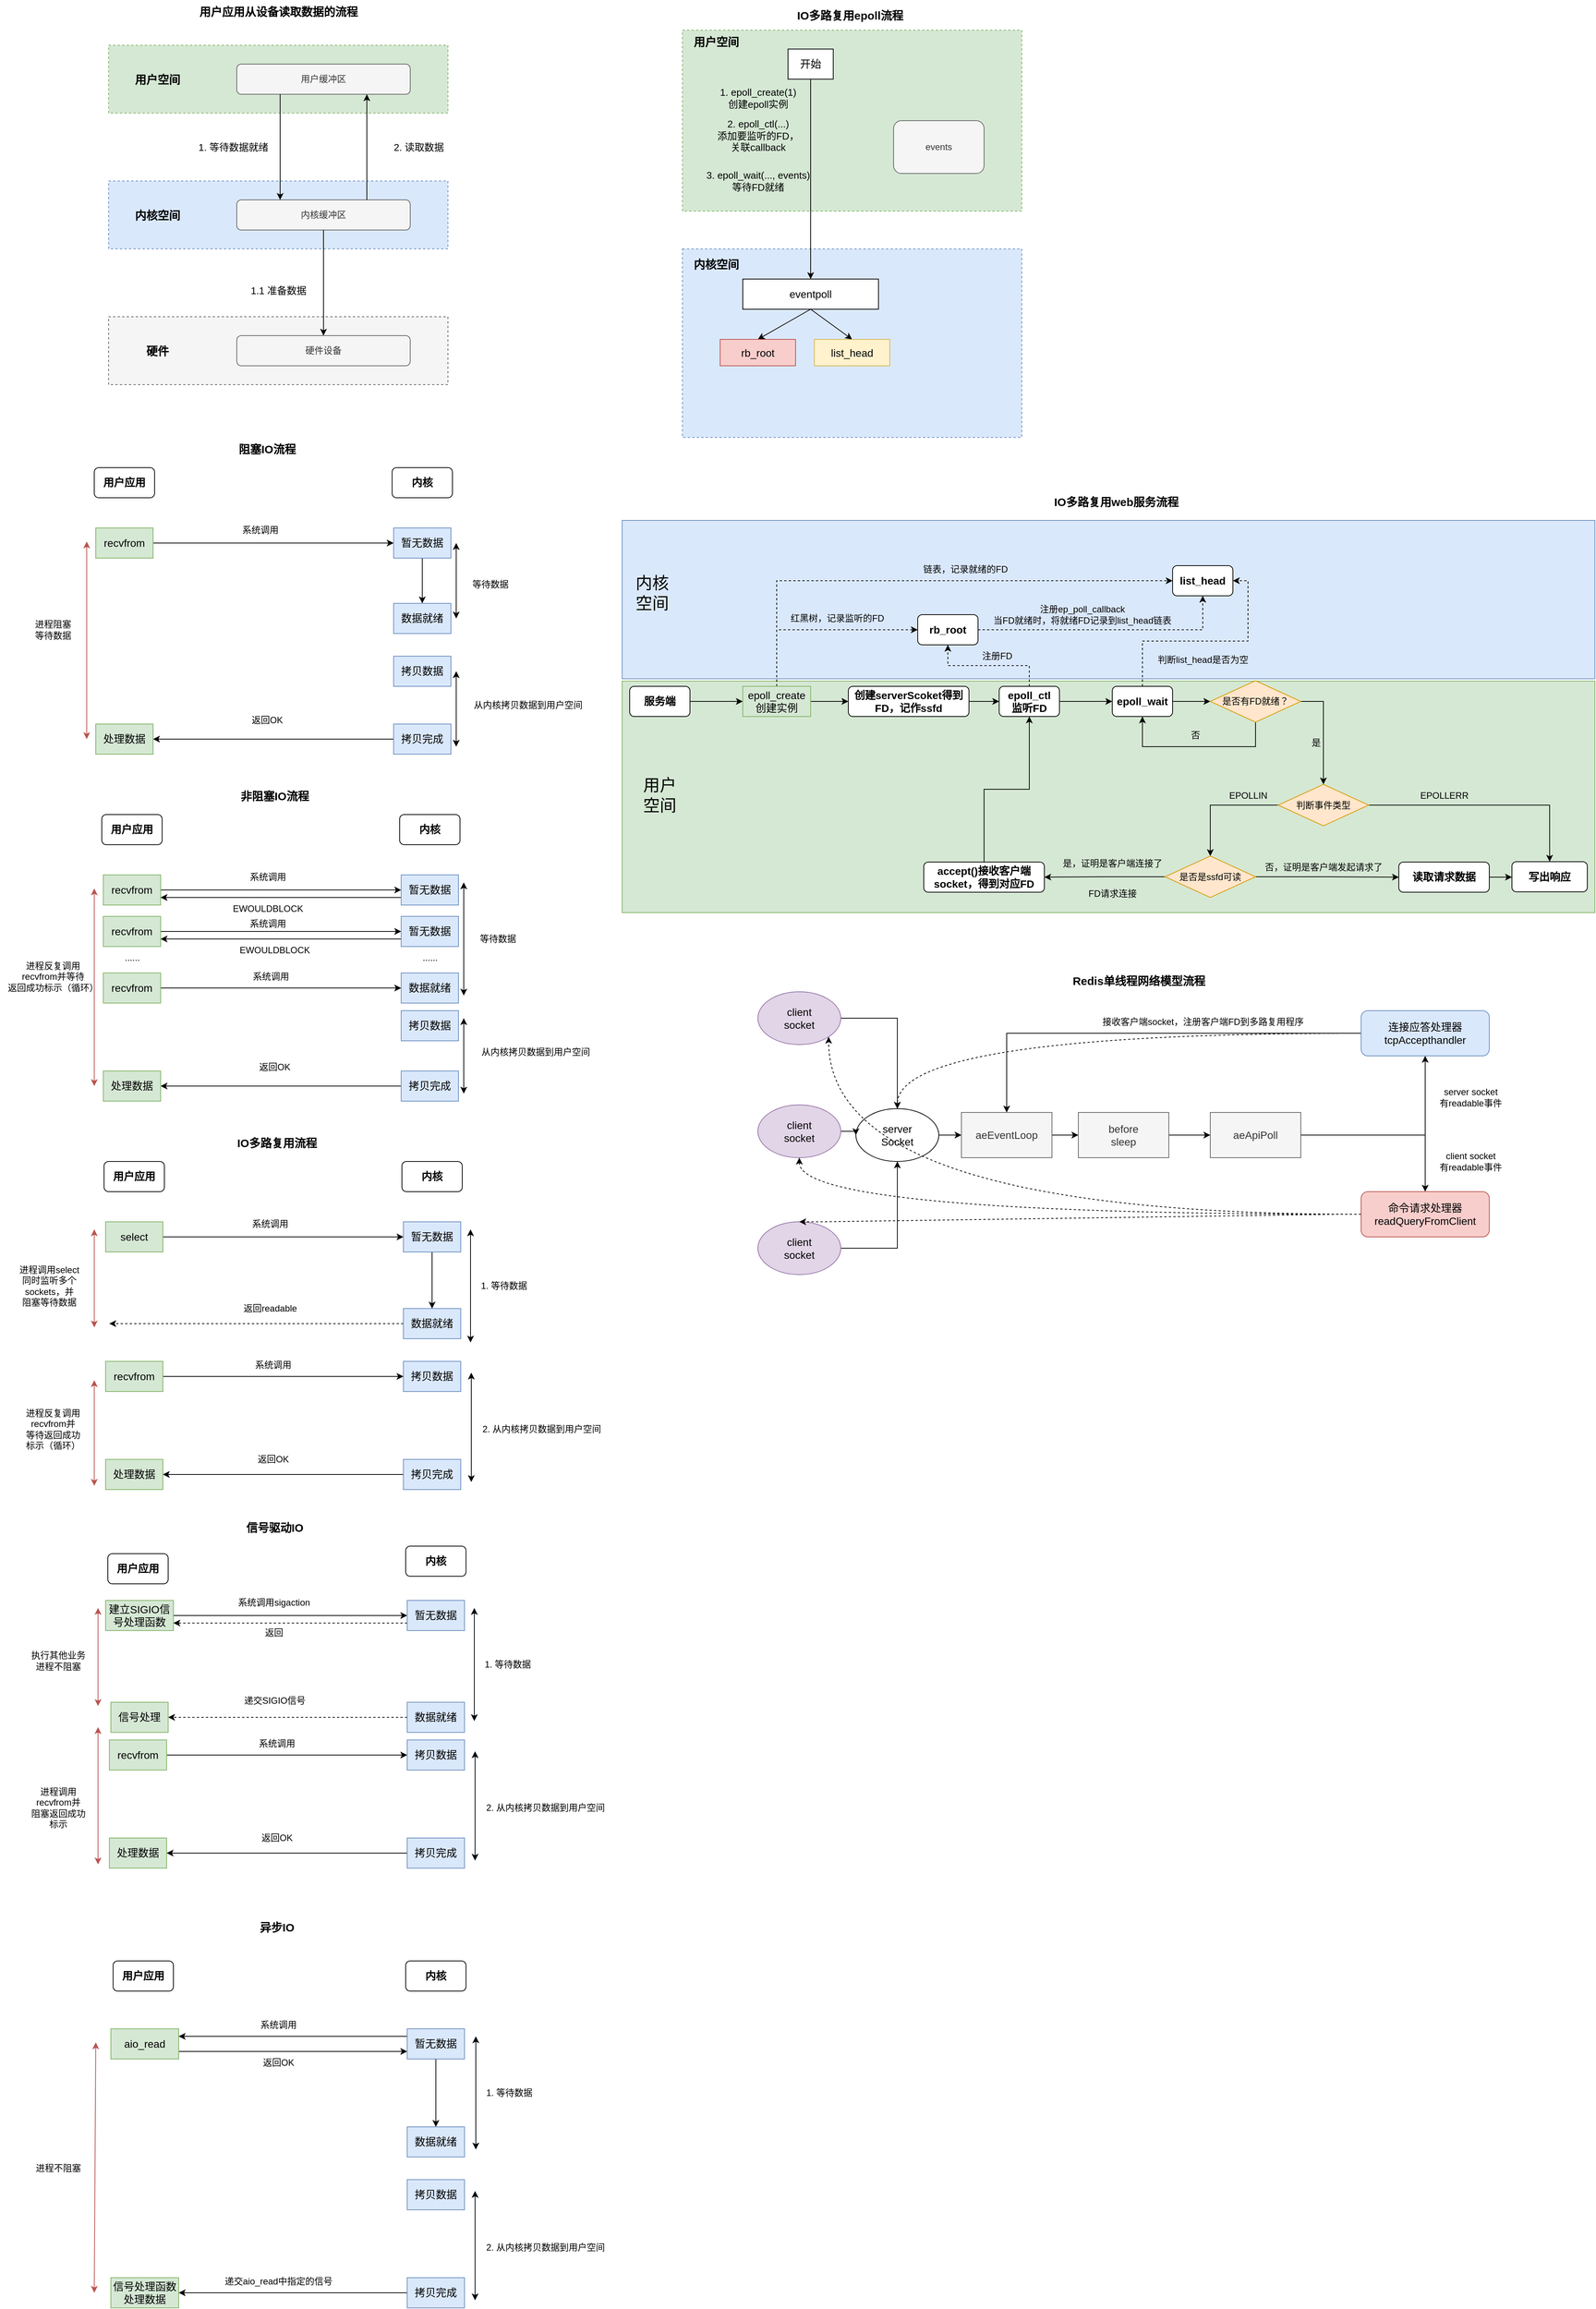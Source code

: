 <mxfile version="24.7.10">
  <diagram name="第 1 页" id="-Y688hWt-vYBH1oa-HEC">
    <mxGraphModel dx="1246" dy="877" grid="1" gridSize="10" guides="1" tooltips="1" connect="1" arrows="1" fold="1" page="0" pageScale="1" pageWidth="827" pageHeight="1169" math="0" shadow="0">
      <root>
        <mxCell id="0" />
        <mxCell id="1" parent="0" />
        <mxCell id="8fVy2sfRZONsqgeAgarc-101" value="" style="rounded=0;whiteSpace=wrap;html=1;fillColor=#d5e8d4;strokeColor=#82b366;" parent="1" vertex="1">
          <mxGeometry x="870" y="1003" width="1290" height="307" as="geometry" />
        </mxCell>
        <mxCell id="8fVy2sfRZONsqgeAgarc-99" value="" style="rounded=0;whiteSpace=wrap;html=1;fillColor=#dae8fc;strokeColor=#6c8ebf;" parent="1" vertex="1">
          <mxGeometry x="870" y="790" width="1290" height="210" as="geometry" />
        </mxCell>
        <mxCell id="o9LezySmh5jXDNd7ZTJF-5" value="" style="group" parent="1" vertex="1" connectable="0">
          <mxGeometry x="189" y="160" width="450" height="90" as="geometry" />
        </mxCell>
        <mxCell id="o9LezySmh5jXDNd7ZTJF-1" value="" style="rounded=0;whiteSpace=wrap;html=1;fillColor=#d5e8d4;strokeColor=#82b366;dashed=1;" parent="o9LezySmh5jXDNd7ZTJF-5" vertex="1">
          <mxGeometry width="450" height="90" as="geometry" />
        </mxCell>
        <mxCell id="o9LezySmh5jXDNd7ZTJF-2" value="用户空间" style="text;html=1;align=center;verticalAlign=middle;whiteSpace=wrap;rounded=0;fontSize=15;fontStyle=1" parent="o9LezySmh5jXDNd7ZTJF-5" vertex="1">
          <mxGeometry x="20" y="30" width="90" height="30" as="geometry" />
        </mxCell>
        <mxCell id="o9LezySmh5jXDNd7ZTJF-4" value="用户缓冲区" style="rounded=1;whiteSpace=wrap;html=1;fillColor=#f5f5f5;strokeColor=#666666;fontColor=#333333;" parent="o9LezySmh5jXDNd7ZTJF-5" vertex="1">
          <mxGeometry x="170" y="25" width="230" height="40" as="geometry" />
        </mxCell>
        <mxCell id="o9LezySmh5jXDNd7ZTJF-6" value="" style="group" parent="1" vertex="1" connectable="0">
          <mxGeometry x="189" y="340" width="450" height="90" as="geometry" />
        </mxCell>
        <mxCell id="o9LezySmh5jXDNd7ZTJF-7" value="" style="rounded=0;whiteSpace=wrap;html=1;fillColor=#dae8fc;strokeColor=#6c8ebf;dashed=1;" parent="o9LezySmh5jXDNd7ZTJF-6" vertex="1">
          <mxGeometry width="450" height="90" as="geometry" />
        </mxCell>
        <mxCell id="o9LezySmh5jXDNd7ZTJF-8" value="内核空间" style="text;html=1;align=center;verticalAlign=middle;whiteSpace=wrap;rounded=0;fontSize=15;fontStyle=1" parent="o9LezySmh5jXDNd7ZTJF-6" vertex="1">
          <mxGeometry x="20" y="30" width="90" height="30" as="geometry" />
        </mxCell>
        <mxCell id="o9LezySmh5jXDNd7ZTJF-9" value="内核缓冲区" style="rounded=1;whiteSpace=wrap;html=1;fillColor=#f5f5f5;strokeColor=#666666;fontColor=#333333;" parent="o9LezySmh5jXDNd7ZTJF-6" vertex="1">
          <mxGeometry x="170" y="25" width="230" height="40" as="geometry" />
        </mxCell>
        <mxCell id="o9LezySmh5jXDNd7ZTJF-11" style="edgeStyle=orthogonalEdgeStyle;rounded=0;orthogonalLoop=1;jettySize=auto;html=1;exitX=0.25;exitY=1;exitDx=0;exitDy=0;entryX=0.25;entryY=0;entryDx=0;entryDy=0;" parent="1" source="o9LezySmh5jXDNd7ZTJF-4" target="o9LezySmh5jXDNd7ZTJF-9" edge="1">
          <mxGeometry relative="1" as="geometry" />
        </mxCell>
        <mxCell id="o9LezySmh5jXDNd7ZTJF-12" value="1. 等待数据就绪" style="text;html=1;align=center;verticalAlign=middle;resizable=0;points=[];autosize=1;strokeColor=none;fillColor=none;fontSize=13;" parent="1" vertex="1">
          <mxGeometry x="294" y="280" width="120" height="30" as="geometry" />
        </mxCell>
        <mxCell id="o9LezySmh5jXDNd7ZTJF-13" style="edgeStyle=orthogonalEdgeStyle;rounded=0;orthogonalLoop=1;jettySize=auto;html=1;exitX=0.75;exitY=0;exitDx=0;exitDy=0;entryX=0.75;entryY=1;entryDx=0;entryDy=0;" parent="1" source="o9LezySmh5jXDNd7ZTJF-9" target="o9LezySmh5jXDNd7ZTJF-4" edge="1">
          <mxGeometry relative="1" as="geometry" />
        </mxCell>
        <mxCell id="o9LezySmh5jXDNd7ZTJF-14" value="2. 读取数据" style="text;html=1;align=center;verticalAlign=middle;resizable=0;points=[];autosize=1;strokeColor=none;fillColor=none;fontSize=13;" parent="1" vertex="1">
          <mxGeometry x="555" y="280" width="90" height="30" as="geometry" />
        </mxCell>
        <mxCell id="o9LezySmh5jXDNd7ZTJF-15" value="" style="group" parent="1" vertex="1" connectable="0">
          <mxGeometry x="189" y="520" width="450" height="90" as="geometry" />
        </mxCell>
        <mxCell id="o9LezySmh5jXDNd7ZTJF-16" value="" style="rounded=0;whiteSpace=wrap;html=1;fillColor=#f5f5f5;strokeColor=#666666;dashed=1;fontColor=#333333;" parent="o9LezySmh5jXDNd7ZTJF-15" vertex="1">
          <mxGeometry width="450" height="90" as="geometry" />
        </mxCell>
        <mxCell id="o9LezySmh5jXDNd7ZTJF-17" value="硬件" style="text;html=1;align=center;verticalAlign=middle;whiteSpace=wrap;rounded=0;fontSize=15;fontStyle=1" parent="o9LezySmh5jXDNd7ZTJF-15" vertex="1">
          <mxGeometry x="20" y="30" width="90" height="30" as="geometry" />
        </mxCell>
        <mxCell id="o9LezySmh5jXDNd7ZTJF-18" value="硬件设备" style="rounded=1;whiteSpace=wrap;html=1;fillColor=#f5f5f5;strokeColor=#666666;fontColor=#333333;" parent="o9LezySmh5jXDNd7ZTJF-15" vertex="1">
          <mxGeometry x="170" y="25" width="230" height="40" as="geometry" />
        </mxCell>
        <mxCell id="o9LezySmh5jXDNd7ZTJF-19" style="edgeStyle=orthogonalEdgeStyle;rounded=0;orthogonalLoop=1;jettySize=auto;html=1;exitX=0.5;exitY=1;exitDx=0;exitDy=0;entryX=0.5;entryY=0;entryDx=0;entryDy=0;" parent="1" source="o9LezySmh5jXDNd7ZTJF-9" target="o9LezySmh5jXDNd7ZTJF-18" edge="1">
          <mxGeometry relative="1" as="geometry" />
        </mxCell>
        <mxCell id="o9LezySmh5jXDNd7ZTJF-20" value="1.1 准备数据" style="text;html=1;align=center;verticalAlign=middle;resizable=0;points=[];autosize=1;strokeColor=none;fillColor=none;fontSize=13;" parent="1" vertex="1">
          <mxGeometry x="364" y="470" width="100" height="30" as="geometry" />
        </mxCell>
        <mxCell id="o9LezySmh5jXDNd7ZTJF-21" value="用户应用从设备读取数据的流程" style="text;html=1;align=center;verticalAlign=middle;resizable=0;points=[];autosize=1;strokeColor=none;fillColor=none;fontSize=15;fontStyle=1" parent="1" vertex="1">
          <mxGeometry x="299" y="100" width="230" height="30" as="geometry" />
        </mxCell>
        <mxCell id="o9LezySmh5jXDNd7ZTJF-22" value="用户应用" style="rounded=1;whiteSpace=wrap;html=1;fontSize=14;fontStyle=1" parent="1" vertex="1">
          <mxGeometry x="170" y="720" width="80" height="40" as="geometry" />
        </mxCell>
        <mxCell id="o9LezySmh5jXDNd7ZTJF-23" value="内核" style="rounded=1;whiteSpace=wrap;html=1;fontSize=14;fontStyle=1" parent="1" vertex="1">
          <mxGeometry x="565" y="720" width="80" height="40" as="geometry" />
        </mxCell>
        <mxCell id="o9LezySmh5jXDNd7ZTJF-31" style="edgeStyle=orthogonalEdgeStyle;rounded=0;orthogonalLoop=1;jettySize=auto;html=1;exitX=1;exitY=0.5;exitDx=0;exitDy=0;" parent="1" source="o9LezySmh5jXDNd7ZTJF-24" target="o9LezySmh5jXDNd7ZTJF-25" edge="1">
          <mxGeometry relative="1" as="geometry" />
        </mxCell>
        <mxCell id="o9LezySmh5jXDNd7ZTJF-24" value="recvfrom" style="rounded=0;whiteSpace=wrap;html=1;fontSize=14;fillColor=#d5e8d4;strokeColor=#82b366;" parent="1" vertex="1">
          <mxGeometry x="172" y="800" width="76" height="40" as="geometry" />
        </mxCell>
        <mxCell id="o9LezySmh5jXDNd7ZTJF-33" style="edgeStyle=orthogonalEdgeStyle;rounded=0;orthogonalLoop=1;jettySize=auto;html=1;exitX=0.5;exitY=1;exitDx=0;exitDy=0;" parent="1" source="o9LezySmh5jXDNd7ZTJF-25" target="o9LezySmh5jXDNd7ZTJF-26" edge="1">
          <mxGeometry relative="1" as="geometry" />
        </mxCell>
        <mxCell id="o9LezySmh5jXDNd7ZTJF-25" value="暂无数据" style="rounded=0;whiteSpace=wrap;html=1;fontSize=14;fillColor=#dae8fc;strokeColor=#6c8ebf;" parent="1" vertex="1">
          <mxGeometry x="567" y="800" width="76" height="40" as="geometry" />
        </mxCell>
        <mxCell id="o9LezySmh5jXDNd7ZTJF-26" value="数据就绪" style="rounded=0;whiteSpace=wrap;html=1;fontSize=14;fillColor=#dae8fc;strokeColor=#6c8ebf;" parent="1" vertex="1">
          <mxGeometry x="567" y="900" width="76" height="40" as="geometry" />
        </mxCell>
        <mxCell id="o9LezySmh5jXDNd7ZTJF-28" value="拷贝数据" style="rounded=0;whiteSpace=wrap;html=1;fontSize=14;fillColor=#dae8fc;strokeColor=#6c8ebf;" parent="1" vertex="1">
          <mxGeometry x="567" y="970" width="76" height="40" as="geometry" />
        </mxCell>
        <mxCell id="o9LezySmh5jXDNd7ZTJF-39" style="edgeStyle=orthogonalEdgeStyle;rounded=0;orthogonalLoop=1;jettySize=auto;html=1;exitX=0;exitY=0.5;exitDx=0;exitDy=0;" parent="1" source="o9LezySmh5jXDNd7ZTJF-29" target="o9LezySmh5jXDNd7ZTJF-30" edge="1">
          <mxGeometry relative="1" as="geometry" />
        </mxCell>
        <mxCell id="o9LezySmh5jXDNd7ZTJF-29" value="拷贝完成" style="rounded=0;whiteSpace=wrap;html=1;fontSize=14;fillColor=#dae8fc;strokeColor=#6c8ebf;" parent="1" vertex="1">
          <mxGeometry x="567" y="1060" width="76" height="40" as="geometry" />
        </mxCell>
        <mxCell id="o9LezySmh5jXDNd7ZTJF-30" value="处理数据" style="rounded=0;whiteSpace=wrap;html=1;fontSize=14;fillColor=#d5e8d4;strokeColor=#82b366;" parent="1" vertex="1">
          <mxGeometry x="172" y="1060" width="76" height="40" as="geometry" />
        </mxCell>
        <mxCell id="o9LezySmh5jXDNd7ZTJF-32" value="系统调用" style="text;html=1;align=center;verticalAlign=middle;resizable=0;points=[];autosize=1;strokeColor=none;fillColor=none;" parent="1" vertex="1">
          <mxGeometry x="355" y="788" width="70" height="30" as="geometry" />
        </mxCell>
        <mxCell id="o9LezySmh5jXDNd7ZTJF-35" value="" style="endArrow=classic;startArrow=classic;html=1;rounded=0;" parent="1" edge="1">
          <mxGeometry width="50" height="50" relative="1" as="geometry">
            <mxPoint x="650" y="920" as="sourcePoint" />
            <mxPoint x="650" y="820" as="targetPoint" />
          </mxGeometry>
        </mxCell>
        <mxCell id="o9LezySmh5jXDNd7ZTJF-36" value="等待数据" style="text;html=1;align=center;verticalAlign=middle;resizable=0;points=[];autosize=1;strokeColor=none;fillColor=none;" parent="1" vertex="1">
          <mxGeometry x="660" y="860" width="70" height="30" as="geometry" />
        </mxCell>
        <mxCell id="o9LezySmh5jXDNd7ZTJF-37" value="" style="endArrow=classic;startArrow=classic;html=1;rounded=0;" parent="1" edge="1">
          <mxGeometry width="50" height="50" relative="1" as="geometry">
            <mxPoint x="650" y="1090" as="sourcePoint" />
            <mxPoint x="650" y="990" as="targetPoint" />
          </mxGeometry>
        </mxCell>
        <mxCell id="o9LezySmh5jXDNd7ZTJF-38" value="从内核拷贝数据到用户空间" style="text;html=1;align=center;verticalAlign=middle;resizable=0;points=[];autosize=1;strokeColor=none;fillColor=none;" parent="1" vertex="1">
          <mxGeometry x="660" y="1020" width="170" height="30" as="geometry" />
        </mxCell>
        <mxCell id="o9LezySmh5jXDNd7ZTJF-40" value="返回OK" style="text;html=1;align=center;verticalAlign=middle;resizable=0;points=[];autosize=1;strokeColor=none;fillColor=none;" parent="1" vertex="1">
          <mxGeometry x="369" y="1040" width="60" height="30" as="geometry" />
        </mxCell>
        <mxCell id="o9LezySmh5jXDNd7ZTJF-41" value="" style="endArrow=classic;startArrow=classic;html=1;rounded=0;fillColor=#f8cecc;strokeColor=#b85450;" parent="1" edge="1">
          <mxGeometry width="50" height="50" relative="1" as="geometry">
            <mxPoint x="160" y="1080" as="sourcePoint" />
            <mxPoint x="160" y="818" as="targetPoint" />
          </mxGeometry>
        </mxCell>
        <mxCell id="o9LezySmh5jXDNd7ZTJF-43" value="进程阻塞&lt;div&gt;等待数据&lt;/div&gt;" style="text;html=1;align=center;verticalAlign=middle;resizable=0;points=[];autosize=1;strokeColor=none;fillColor=none;" parent="1" vertex="1">
          <mxGeometry x="80" y="915" width="70" height="40" as="geometry" />
        </mxCell>
        <mxCell id="o9LezySmh5jXDNd7ZTJF-44" value="阻塞IO流程" style="text;html=1;align=center;verticalAlign=middle;resizable=0;points=[];autosize=1;strokeColor=none;fillColor=none;fontSize=15;fontStyle=1" parent="1" vertex="1">
          <mxGeometry x="349" y="680" width="100" height="30" as="geometry" />
        </mxCell>
        <mxCell id="o9LezySmh5jXDNd7ZTJF-45" value="用户应用" style="rounded=1;whiteSpace=wrap;html=1;fontSize=14;fontStyle=1" parent="1" vertex="1">
          <mxGeometry x="180" y="1180" width="80" height="40" as="geometry" />
        </mxCell>
        <mxCell id="o9LezySmh5jXDNd7ZTJF-46" value="内核" style="rounded=1;whiteSpace=wrap;html=1;fontSize=14;fontStyle=1" parent="1" vertex="1">
          <mxGeometry x="575" y="1180" width="80" height="40" as="geometry" />
        </mxCell>
        <mxCell id="o9LezySmh5jXDNd7ZTJF-47" style="edgeStyle=orthogonalEdgeStyle;rounded=0;orthogonalLoop=1;jettySize=auto;html=1;exitX=1;exitY=0.5;exitDx=0;exitDy=0;" parent="1" source="o9LezySmh5jXDNd7ZTJF-48" target="o9LezySmh5jXDNd7ZTJF-50" edge="1">
          <mxGeometry relative="1" as="geometry" />
        </mxCell>
        <mxCell id="o9LezySmh5jXDNd7ZTJF-48" value="recvfrom" style="rounded=0;whiteSpace=wrap;html=1;fontSize=14;fillColor=#d5e8d4;strokeColor=#82b366;" parent="1" vertex="1">
          <mxGeometry x="182" y="1260" width="76" height="40" as="geometry" />
        </mxCell>
        <mxCell id="o9LezySmh5jXDNd7ZTJF-66" style="edgeStyle=orthogonalEdgeStyle;rounded=0;orthogonalLoop=1;jettySize=auto;html=1;exitX=0;exitY=0.75;exitDx=0;exitDy=0;entryX=1;entryY=0.75;entryDx=0;entryDy=0;" parent="1" source="o9LezySmh5jXDNd7ZTJF-50" target="o9LezySmh5jXDNd7ZTJF-48" edge="1">
          <mxGeometry relative="1" as="geometry" />
        </mxCell>
        <mxCell id="o9LezySmh5jXDNd7ZTJF-50" value="暂无数据" style="rounded=0;whiteSpace=wrap;html=1;fontSize=14;fillColor=#dae8fc;strokeColor=#6c8ebf;" parent="1" vertex="1">
          <mxGeometry x="577" y="1260" width="76" height="40" as="geometry" />
        </mxCell>
        <mxCell id="o9LezySmh5jXDNd7ZTJF-51" value="数据就绪" style="rounded=0;whiteSpace=wrap;html=1;fontSize=14;fillColor=#dae8fc;strokeColor=#6c8ebf;" parent="1" vertex="1">
          <mxGeometry x="577" y="1390" width="76" height="40" as="geometry" />
        </mxCell>
        <mxCell id="o9LezySmh5jXDNd7ZTJF-52" value="拷贝数据" style="rounded=0;whiteSpace=wrap;html=1;fontSize=14;fillColor=#dae8fc;strokeColor=#6c8ebf;" parent="1" vertex="1">
          <mxGeometry x="577" y="1440" width="76" height="40" as="geometry" />
        </mxCell>
        <mxCell id="o9LezySmh5jXDNd7ZTJF-53" style="edgeStyle=orthogonalEdgeStyle;rounded=0;orthogonalLoop=1;jettySize=auto;html=1;exitX=0;exitY=0.5;exitDx=0;exitDy=0;" parent="1" source="o9LezySmh5jXDNd7ZTJF-54" target="o9LezySmh5jXDNd7ZTJF-55" edge="1">
          <mxGeometry relative="1" as="geometry" />
        </mxCell>
        <mxCell id="o9LezySmh5jXDNd7ZTJF-54" value="拷贝完成" style="rounded=0;whiteSpace=wrap;html=1;fontSize=14;fillColor=#dae8fc;strokeColor=#6c8ebf;" parent="1" vertex="1">
          <mxGeometry x="577" y="1520" width="76" height="40" as="geometry" />
        </mxCell>
        <mxCell id="o9LezySmh5jXDNd7ZTJF-55" value="处理数据" style="rounded=0;whiteSpace=wrap;html=1;fontSize=14;fillColor=#d5e8d4;strokeColor=#82b366;" parent="1" vertex="1">
          <mxGeometry x="182" y="1520" width="76" height="40" as="geometry" />
        </mxCell>
        <mxCell id="o9LezySmh5jXDNd7ZTJF-56" value="系统调用" style="text;html=1;align=center;verticalAlign=middle;resizable=0;points=[];autosize=1;strokeColor=none;fillColor=none;" parent="1" vertex="1">
          <mxGeometry x="365" y="1248" width="70" height="30" as="geometry" />
        </mxCell>
        <mxCell id="o9LezySmh5jXDNd7ZTJF-57" value="" style="endArrow=classic;startArrow=classic;html=1;rounded=0;" parent="1" edge="1">
          <mxGeometry width="50" height="50" relative="1" as="geometry">
            <mxPoint x="660" y="1420" as="sourcePoint" />
            <mxPoint x="660" y="1270" as="targetPoint" />
          </mxGeometry>
        </mxCell>
        <mxCell id="o9LezySmh5jXDNd7ZTJF-58" value="等待数据" style="text;html=1;align=center;verticalAlign=middle;resizable=0;points=[];autosize=1;strokeColor=none;fillColor=none;" parent="1" vertex="1">
          <mxGeometry x="670" y="1330" width="70" height="30" as="geometry" />
        </mxCell>
        <mxCell id="o9LezySmh5jXDNd7ZTJF-59" value="" style="endArrow=classic;startArrow=classic;html=1;rounded=0;" parent="1" edge="1">
          <mxGeometry width="50" height="50" relative="1" as="geometry">
            <mxPoint x="660" y="1550" as="sourcePoint" />
            <mxPoint x="660" y="1450" as="targetPoint" />
          </mxGeometry>
        </mxCell>
        <mxCell id="o9LezySmh5jXDNd7ZTJF-60" value="从内核拷贝数据到用户空间" style="text;html=1;align=center;verticalAlign=middle;resizable=0;points=[];autosize=1;strokeColor=none;fillColor=none;" parent="1" vertex="1">
          <mxGeometry x="670" y="1480" width="170" height="30" as="geometry" />
        </mxCell>
        <mxCell id="o9LezySmh5jXDNd7ZTJF-61" value="返回OK" style="text;html=1;align=center;verticalAlign=middle;resizable=0;points=[];autosize=1;strokeColor=none;fillColor=none;" parent="1" vertex="1">
          <mxGeometry x="379" y="1500" width="60" height="30" as="geometry" />
        </mxCell>
        <mxCell id="o9LezySmh5jXDNd7ZTJF-62" value="" style="endArrow=classic;startArrow=classic;html=1;rounded=0;fillColor=#f8cecc;strokeColor=#b85450;" parent="1" edge="1">
          <mxGeometry width="50" height="50" relative="1" as="geometry">
            <mxPoint x="170" y="1540" as="sourcePoint" />
            <mxPoint x="170" y="1278" as="targetPoint" />
          </mxGeometry>
        </mxCell>
        <mxCell id="o9LezySmh5jXDNd7ZTJF-63" value="进程反复调用&lt;div&gt;recvfrom并等待&lt;/div&gt;&lt;div&gt;返回成功标示（循环）&lt;/div&gt;" style="text;html=1;align=center;verticalAlign=middle;resizable=0;points=[];autosize=1;strokeColor=none;fillColor=none;" parent="1" vertex="1">
          <mxGeometry x="45" y="1365" width="140" height="60" as="geometry" />
        </mxCell>
        <mxCell id="o9LezySmh5jXDNd7ZTJF-64" value="非阻塞IO流程" style="text;html=1;align=center;verticalAlign=middle;resizable=0;points=[];autosize=1;strokeColor=none;fillColor=none;fontSize=15;fontStyle=1" parent="1" vertex="1">
          <mxGeometry x="354" y="1140" width="110" height="30" as="geometry" />
        </mxCell>
        <mxCell id="o9LezySmh5jXDNd7ZTJF-74" style="edgeStyle=orthogonalEdgeStyle;rounded=0;orthogonalLoop=1;jettySize=auto;html=1;exitX=1;exitY=0.5;exitDx=0;exitDy=0;entryX=0;entryY=0.5;entryDx=0;entryDy=0;" parent="1" source="o9LezySmh5jXDNd7ZTJF-65" target="o9LezySmh5jXDNd7ZTJF-71" edge="1">
          <mxGeometry relative="1" as="geometry" />
        </mxCell>
        <mxCell id="o9LezySmh5jXDNd7ZTJF-65" value="recvfrom" style="rounded=0;whiteSpace=wrap;html=1;fontSize=14;fillColor=#d5e8d4;strokeColor=#82b366;" parent="1" vertex="1">
          <mxGeometry x="182" y="1315" width="76" height="40" as="geometry" />
        </mxCell>
        <mxCell id="o9LezySmh5jXDNd7ZTJF-70" style="edgeStyle=orthogonalEdgeStyle;rounded=0;orthogonalLoop=1;jettySize=auto;html=1;exitX=1;exitY=0.5;exitDx=0;exitDy=0;entryX=0;entryY=0.5;entryDx=0;entryDy=0;" parent="1" source="o9LezySmh5jXDNd7ZTJF-67" target="o9LezySmh5jXDNd7ZTJF-51" edge="1">
          <mxGeometry relative="1" as="geometry" />
        </mxCell>
        <mxCell id="o9LezySmh5jXDNd7ZTJF-67" value="recvfrom" style="rounded=0;whiteSpace=wrap;html=1;fontSize=14;fillColor=#d5e8d4;strokeColor=#82b366;" parent="1" vertex="1">
          <mxGeometry x="182" y="1390" width="76" height="40" as="geometry" />
        </mxCell>
        <mxCell id="o9LezySmh5jXDNd7ZTJF-68" value="......" style="text;html=1;align=center;verticalAlign=middle;resizable=0;points=[];autosize=1;strokeColor=none;fillColor=none;" parent="1" vertex="1">
          <mxGeometry x="200" y="1355" width="40" height="30" as="geometry" />
        </mxCell>
        <mxCell id="o9LezySmh5jXDNd7ZTJF-76" style="edgeStyle=orthogonalEdgeStyle;rounded=0;orthogonalLoop=1;jettySize=auto;html=1;exitX=0;exitY=0.75;exitDx=0;exitDy=0;entryX=1;entryY=0.75;entryDx=0;entryDy=0;" parent="1" source="o9LezySmh5jXDNd7ZTJF-71" target="o9LezySmh5jXDNd7ZTJF-65" edge="1">
          <mxGeometry relative="1" as="geometry" />
        </mxCell>
        <mxCell id="o9LezySmh5jXDNd7ZTJF-71" value="暂无数据" style="rounded=0;whiteSpace=wrap;html=1;fontSize=14;fillColor=#dae8fc;strokeColor=#6c8ebf;" parent="1" vertex="1">
          <mxGeometry x="577" y="1315" width="76" height="40" as="geometry" />
        </mxCell>
        <mxCell id="o9LezySmh5jXDNd7ZTJF-72" value="......" style="text;html=1;align=center;verticalAlign=middle;resizable=0;points=[];autosize=1;strokeColor=none;fillColor=none;" parent="1" vertex="1">
          <mxGeometry x="595" y="1355" width="40" height="30" as="geometry" />
        </mxCell>
        <mxCell id="o9LezySmh5jXDNd7ZTJF-73" value="EWOULDBLOCK" style="text;html=1;align=center;verticalAlign=middle;resizable=0;points=[];autosize=1;strokeColor=none;fillColor=none;" parent="1" vertex="1">
          <mxGeometry x="340" y="1290" width="120" height="30" as="geometry" />
        </mxCell>
        <mxCell id="o9LezySmh5jXDNd7ZTJF-75" value="系统调用" style="text;html=1;align=center;verticalAlign=middle;resizable=0;points=[];autosize=1;strokeColor=none;fillColor=none;" parent="1" vertex="1">
          <mxGeometry x="365" y="1310" width="70" height="30" as="geometry" />
        </mxCell>
        <mxCell id="o9LezySmh5jXDNd7ZTJF-77" value="EWOULDBLOCK" style="text;html=1;align=center;verticalAlign=middle;resizable=0;points=[];autosize=1;strokeColor=none;fillColor=none;" parent="1" vertex="1">
          <mxGeometry x="349" y="1345" width="120" height="30" as="geometry" />
        </mxCell>
        <mxCell id="o9LezySmh5jXDNd7ZTJF-78" value="系统调用" style="text;html=1;align=center;verticalAlign=middle;resizable=0;points=[];autosize=1;strokeColor=none;fillColor=none;" parent="1" vertex="1">
          <mxGeometry x="369" y="1380" width="70" height="30" as="geometry" />
        </mxCell>
        <mxCell id="o9LezySmh5jXDNd7ZTJF-80" value="用户应用" style="rounded=1;whiteSpace=wrap;html=1;fontSize=14;fontStyle=1" parent="1" vertex="1">
          <mxGeometry x="183" y="1640" width="80" height="40" as="geometry" />
        </mxCell>
        <mxCell id="o9LezySmh5jXDNd7ZTJF-81" value="内核" style="rounded=1;whiteSpace=wrap;html=1;fontSize=14;fontStyle=1" parent="1" vertex="1">
          <mxGeometry x="578" y="1640" width="80" height="40" as="geometry" />
        </mxCell>
        <mxCell id="o9LezySmh5jXDNd7ZTJF-82" style="edgeStyle=orthogonalEdgeStyle;rounded=0;orthogonalLoop=1;jettySize=auto;html=1;exitX=1;exitY=0.5;exitDx=0;exitDy=0;" parent="1" source="o9LezySmh5jXDNd7ZTJF-83" target="o9LezySmh5jXDNd7ZTJF-85" edge="1">
          <mxGeometry relative="1" as="geometry" />
        </mxCell>
        <mxCell id="o9LezySmh5jXDNd7ZTJF-83" value="select" style="rounded=0;whiteSpace=wrap;html=1;fontSize=14;fillColor=#d5e8d4;strokeColor=#82b366;" parent="1" vertex="1">
          <mxGeometry x="185" y="1720" width="76" height="40" as="geometry" />
        </mxCell>
        <mxCell id="8rk5Vdsw0W2c7vTpM0ei-4" style="edgeStyle=orthogonalEdgeStyle;rounded=0;orthogonalLoop=1;jettySize=auto;html=1;exitX=0.5;exitY=1;exitDx=0;exitDy=0;entryX=0.5;entryY=0;entryDx=0;entryDy=0;" parent="1" source="o9LezySmh5jXDNd7ZTJF-85" target="8rk5Vdsw0W2c7vTpM0ei-3" edge="1">
          <mxGeometry relative="1" as="geometry" />
        </mxCell>
        <mxCell id="o9LezySmh5jXDNd7ZTJF-85" value="暂无数据" style="rounded=0;whiteSpace=wrap;html=1;fontSize=14;fillColor=#dae8fc;strokeColor=#6c8ebf;" parent="1" vertex="1">
          <mxGeometry x="580" y="1720" width="76" height="40" as="geometry" />
        </mxCell>
        <mxCell id="o9LezySmh5jXDNd7ZTJF-87" value="拷贝数据" style="rounded=0;whiteSpace=wrap;html=1;fontSize=14;fillColor=#dae8fc;strokeColor=#6c8ebf;" parent="1" vertex="1">
          <mxGeometry x="580" y="1905" width="76" height="40" as="geometry" />
        </mxCell>
        <mxCell id="o9LezySmh5jXDNd7ZTJF-88" style="edgeStyle=orthogonalEdgeStyle;rounded=0;orthogonalLoop=1;jettySize=auto;html=1;exitX=0;exitY=0.5;exitDx=0;exitDy=0;" parent="1" source="o9LezySmh5jXDNd7ZTJF-89" target="o9LezySmh5jXDNd7ZTJF-90" edge="1">
          <mxGeometry relative="1" as="geometry" />
        </mxCell>
        <mxCell id="o9LezySmh5jXDNd7ZTJF-89" value="拷贝完成" style="rounded=0;whiteSpace=wrap;html=1;fontSize=14;fillColor=#dae8fc;strokeColor=#6c8ebf;" parent="1" vertex="1">
          <mxGeometry x="580" y="2035" width="76" height="40" as="geometry" />
        </mxCell>
        <mxCell id="o9LezySmh5jXDNd7ZTJF-90" value="处理数据" style="rounded=0;whiteSpace=wrap;html=1;fontSize=14;fillColor=#d5e8d4;strokeColor=#82b366;" parent="1" vertex="1">
          <mxGeometry x="185" y="2035" width="76" height="40" as="geometry" />
        </mxCell>
        <mxCell id="o9LezySmh5jXDNd7ZTJF-91" value="系统调用" style="text;html=1;align=center;verticalAlign=middle;resizable=0;points=[];autosize=1;strokeColor=none;fillColor=none;" parent="1" vertex="1">
          <mxGeometry x="368" y="1708" width="70" height="30" as="geometry" />
        </mxCell>
        <mxCell id="o9LezySmh5jXDNd7ZTJF-92" value="" style="endArrow=classic;startArrow=classic;html=1;rounded=0;" parent="1" edge="1">
          <mxGeometry width="50" height="50" relative="1" as="geometry">
            <mxPoint x="669" y="1880" as="sourcePoint" />
            <mxPoint x="669" y="1730" as="targetPoint" />
          </mxGeometry>
        </mxCell>
        <mxCell id="o9LezySmh5jXDNd7ZTJF-93" value="1. 等待数据" style="text;html=1;align=center;verticalAlign=middle;resizable=0;points=[];autosize=1;strokeColor=none;fillColor=none;" parent="1" vertex="1">
          <mxGeometry x="673" y="1790" width="80" height="30" as="geometry" />
        </mxCell>
        <mxCell id="o9LezySmh5jXDNd7ZTJF-94" value="" style="endArrow=classic;startArrow=classic;html=1;rounded=0;" parent="1" edge="1">
          <mxGeometry width="50" height="50" relative="1" as="geometry">
            <mxPoint x="670" y="2065" as="sourcePoint" />
            <mxPoint x="670" y="1920" as="targetPoint" />
          </mxGeometry>
        </mxCell>
        <mxCell id="o9LezySmh5jXDNd7ZTJF-95" value="2. 从内核拷贝数据到用户空间" style="text;html=1;align=center;verticalAlign=middle;resizable=0;points=[];autosize=1;strokeColor=none;fillColor=none;" parent="1" vertex="1">
          <mxGeometry x="673" y="1980" width="180" height="30" as="geometry" />
        </mxCell>
        <mxCell id="o9LezySmh5jXDNd7ZTJF-96" value="返回OK" style="text;html=1;align=center;verticalAlign=middle;resizable=0;points=[];autosize=1;strokeColor=none;fillColor=none;" parent="1" vertex="1">
          <mxGeometry x="377" y="2020" width="60" height="30" as="geometry" />
        </mxCell>
        <mxCell id="o9LezySmh5jXDNd7ZTJF-97" value="" style="endArrow=classic;startArrow=classic;html=1;rounded=0;fillColor=#f8cecc;strokeColor=#b85450;" parent="1" edge="1">
          <mxGeometry width="50" height="50" relative="1" as="geometry">
            <mxPoint x="170" y="1860" as="sourcePoint" />
            <mxPoint x="170" y="1730" as="targetPoint" />
          </mxGeometry>
        </mxCell>
        <mxCell id="o9LezySmh5jXDNd7ZTJF-98" value="进程调用select&lt;div&gt;同时监听多个&lt;/div&gt;&lt;div&gt;sockets，并&lt;/div&gt;&lt;div&gt;阻塞等待数据&lt;/div&gt;" style="text;html=1;align=center;verticalAlign=middle;resizable=0;points=[];autosize=1;strokeColor=none;fillColor=none;" parent="1" vertex="1">
          <mxGeometry x="60" y="1770" width="100" height="70" as="geometry" />
        </mxCell>
        <mxCell id="o9LezySmh5jXDNd7ZTJF-99" value="IO多路复用流程" style="text;html=1;align=center;verticalAlign=middle;resizable=0;points=[];autosize=1;strokeColor=none;fillColor=none;fontSize=15;fontStyle=1" parent="1" vertex="1">
          <mxGeometry x="347" y="1600" width="130" height="30" as="geometry" />
        </mxCell>
        <mxCell id="o9LezySmh5jXDNd7ZTJF-102" style="edgeStyle=orthogonalEdgeStyle;rounded=0;orthogonalLoop=1;jettySize=auto;html=1;exitX=1;exitY=0.5;exitDx=0;exitDy=0;entryX=0;entryY=0.5;entryDx=0;entryDy=0;" parent="1" source="o9LezySmh5jXDNd7ZTJF-103" target="o9LezySmh5jXDNd7ZTJF-87" edge="1">
          <mxGeometry relative="1" as="geometry">
            <mxPoint x="580" y="1925" as="targetPoint" />
          </mxGeometry>
        </mxCell>
        <mxCell id="o9LezySmh5jXDNd7ZTJF-103" value="recvfrom" style="rounded=0;whiteSpace=wrap;html=1;fontSize=14;fillColor=#d5e8d4;strokeColor=#82b366;" parent="1" vertex="1">
          <mxGeometry x="185" y="1905" width="76" height="40" as="geometry" />
        </mxCell>
        <mxCell id="o9LezySmh5jXDNd7ZTJF-105" style="edgeStyle=orthogonalEdgeStyle;rounded=0;orthogonalLoop=1;jettySize=auto;html=1;exitX=0;exitY=0.5;exitDx=0;exitDy=0;dashed=1;" parent="1" source="8rk5Vdsw0W2c7vTpM0ei-3" edge="1">
          <mxGeometry relative="1" as="geometry">
            <mxPoint x="580" y="1805" as="sourcePoint" />
            <mxPoint x="190" y="1855" as="targetPoint" />
          </mxGeometry>
        </mxCell>
        <mxCell id="o9LezySmh5jXDNd7ZTJF-109" value="返回readable" style="text;html=1;align=center;verticalAlign=middle;resizable=0;points=[];autosize=1;strokeColor=none;fillColor=none;" parent="1" vertex="1">
          <mxGeometry x="358" y="1820" width="90" height="30" as="geometry" />
        </mxCell>
        <mxCell id="o9LezySmh5jXDNd7ZTJF-111" value="系统调用" style="text;html=1;align=center;verticalAlign=middle;resizable=0;points=[];autosize=1;strokeColor=none;fillColor=none;" parent="1" vertex="1">
          <mxGeometry x="372" y="1895" width="70" height="30" as="geometry" />
        </mxCell>
        <mxCell id="8rk5Vdsw0W2c7vTpM0ei-3" value="数据就绪" style="rounded=0;whiteSpace=wrap;html=1;fontSize=14;fillColor=#dae8fc;strokeColor=#6c8ebf;" parent="1" vertex="1">
          <mxGeometry x="580" y="1835" width="76" height="40" as="geometry" />
        </mxCell>
        <mxCell id="8rk5Vdsw0W2c7vTpM0ei-5" value="" style="endArrow=classic;startArrow=classic;html=1;rounded=0;fillColor=#f8cecc;strokeColor=#b85450;" parent="1" edge="1">
          <mxGeometry width="50" height="50" relative="1" as="geometry">
            <mxPoint x="170" y="2070" as="sourcePoint" />
            <mxPoint x="170" y="1930" as="targetPoint" />
          </mxGeometry>
        </mxCell>
        <mxCell id="8rk5Vdsw0W2c7vTpM0ei-6" value="进程反复调用&lt;div&gt;recvfrom并&lt;/div&gt;&lt;div&gt;等待返回成功&lt;/div&gt;&lt;div&gt;标示（循环）&lt;/div&gt;" style="text;html=1;align=center;verticalAlign=middle;resizable=0;points=[];autosize=1;strokeColor=none;fillColor=none;" parent="1" vertex="1">
          <mxGeometry x="65" y="1960" width="100" height="70" as="geometry" />
        </mxCell>
        <mxCell id="8fVy2sfRZONsqgeAgarc-19" value="IO多路复用epoll流程" style="text;html=1;align=center;verticalAlign=middle;resizable=0;points=[];autosize=1;strokeColor=none;fillColor=none;fontSize=15;fontStyle=1" parent="1" vertex="1">
          <mxGeometry x="1092" y="105" width="160" height="30" as="geometry" />
        </mxCell>
        <mxCell id="8fVy2sfRZONsqgeAgarc-28" value="" style="group" parent="1" vertex="1" connectable="0">
          <mxGeometry x="950" y="140" width="450" height="240" as="geometry" />
        </mxCell>
        <mxCell id="8fVy2sfRZONsqgeAgarc-29" value="" style="rounded=0;whiteSpace=wrap;html=1;fillColor=#d5e8d4;strokeColor=#82b366;dashed=1;" parent="8fVy2sfRZONsqgeAgarc-28" vertex="1">
          <mxGeometry width="450" height="240" as="geometry" />
        </mxCell>
        <mxCell id="8fVy2sfRZONsqgeAgarc-30" value="用户空间" style="text;html=1;align=center;verticalAlign=middle;whiteSpace=wrap;rounded=0;fontSize=15;fontStyle=1" parent="8fVy2sfRZONsqgeAgarc-28" vertex="1">
          <mxGeometry width="90" height="30" as="geometry" />
        </mxCell>
        <mxCell id="8fVy2sfRZONsqgeAgarc-33" value="开始" style="rounded=0;whiteSpace=wrap;html=1;fontSize=14;" parent="8fVy2sfRZONsqgeAgarc-28" vertex="1">
          <mxGeometry x="140" y="25" width="60" height="40" as="geometry" />
        </mxCell>
        <mxCell id="8fVy2sfRZONsqgeAgarc-50" value="1. epoll_create(1)&lt;div&gt;创建epoll实例&lt;/div&gt;" style="text;html=1;align=center;verticalAlign=middle;resizable=0;points=[];autosize=1;strokeColor=none;fillColor=none;fontSize=13;" parent="8fVy2sfRZONsqgeAgarc-28" vertex="1">
          <mxGeometry x="40" y="70" width="120" height="40" as="geometry" />
        </mxCell>
        <mxCell id="8fVy2sfRZONsqgeAgarc-51" value="2. epoll_ctl(...)&lt;div&gt;添加要监听的FD，&lt;/div&gt;&lt;div&gt;关联callback&lt;/div&gt;" style="text;html=1;align=center;verticalAlign=middle;resizable=0;points=[];autosize=1;strokeColor=none;fillColor=none;fontSize=13;" parent="8fVy2sfRZONsqgeAgarc-28" vertex="1">
          <mxGeometry x="35" y="110" width="130" height="60" as="geometry" />
        </mxCell>
        <mxCell id="8fVy2sfRZONsqgeAgarc-52" value="3. epoll_wait(..., events)&lt;div&gt;等待FD就绪&lt;/div&gt;" style="text;html=1;align=center;verticalAlign=middle;resizable=0;points=[];autosize=1;strokeColor=none;fillColor=none;fontSize=13;" parent="8fVy2sfRZONsqgeAgarc-28" vertex="1">
          <mxGeometry x="20" y="180" width="160" height="40" as="geometry" />
        </mxCell>
        <mxCell id="8fVy2sfRZONsqgeAgarc-53" value="events" style="rounded=1;whiteSpace=wrap;html=1;fillColor=#f5f5f5;strokeColor=#666666;fontColor=#333333;" parent="8fVy2sfRZONsqgeAgarc-28" vertex="1">
          <mxGeometry x="280" y="120" width="120" height="70" as="geometry" />
        </mxCell>
        <mxCell id="8fVy2sfRZONsqgeAgarc-34" value="" style="group" parent="1" vertex="1" connectable="0">
          <mxGeometry x="950" y="430" width="450" height="250" as="geometry" />
        </mxCell>
        <mxCell id="8fVy2sfRZONsqgeAgarc-35" value="" style="rounded=0;whiteSpace=wrap;html=1;fillColor=#dae8fc;strokeColor=#6c8ebf;dashed=1;" parent="8fVy2sfRZONsqgeAgarc-34" vertex="1">
          <mxGeometry width="450" height="250" as="geometry" />
        </mxCell>
        <mxCell id="8fVy2sfRZONsqgeAgarc-36" value="内核空间" style="text;html=1;align=center;verticalAlign=middle;whiteSpace=wrap;rounded=0;fontSize=15;fontStyle=1" parent="8fVy2sfRZONsqgeAgarc-34" vertex="1">
          <mxGeometry width="90" height="40" as="geometry" />
        </mxCell>
        <mxCell id="8fVy2sfRZONsqgeAgarc-47" style="rounded=0;orthogonalLoop=1;jettySize=auto;html=1;exitX=0.5;exitY=1;exitDx=0;exitDy=0;entryX=0.5;entryY=0;entryDx=0;entryDy=0;" parent="8fVy2sfRZONsqgeAgarc-34" source="8fVy2sfRZONsqgeAgarc-44" target="8fVy2sfRZONsqgeAgarc-46" edge="1">
          <mxGeometry relative="1" as="geometry" />
        </mxCell>
        <mxCell id="8fVy2sfRZONsqgeAgarc-49" style="rounded=0;orthogonalLoop=1;jettySize=auto;html=1;exitX=0.5;exitY=1;exitDx=0;exitDy=0;entryX=0.5;entryY=0;entryDx=0;entryDy=0;" parent="8fVy2sfRZONsqgeAgarc-34" source="8fVy2sfRZONsqgeAgarc-44" target="8fVy2sfRZONsqgeAgarc-48" edge="1">
          <mxGeometry relative="1" as="geometry" />
        </mxCell>
        <mxCell id="8fVy2sfRZONsqgeAgarc-44" value="eventpoll" style="rounded=0;whiteSpace=wrap;html=1;fontSize=14;" parent="8fVy2sfRZONsqgeAgarc-34" vertex="1">
          <mxGeometry x="80" y="40" width="180" height="40" as="geometry" />
        </mxCell>
        <mxCell id="8fVy2sfRZONsqgeAgarc-46" value="rb_root" style="rounded=0;whiteSpace=wrap;html=1;fontSize=14;fillColor=#f8cecc;strokeColor=#b85450;" parent="8fVy2sfRZONsqgeAgarc-34" vertex="1">
          <mxGeometry x="50" y="120" width="100" height="35" as="geometry" />
        </mxCell>
        <mxCell id="8fVy2sfRZONsqgeAgarc-48" value="list_head" style="rounded=0;whiteSpace=wrap;html=1;fontSize=14;fillColor=#fff2cc;strokeColor=#d6b656;" parent="8fVy2sfRZONsqgeAgarc-34" vertex="1">
          <mxGeometry x="175" y="120" width="100" height="35" as="geometry" />
        </mxCell>
        <mxCell id="8fVy2sfRZONsqgeAgarc-45" style="edgeStyle=orthogonalEdgeStyle;rounded=0;orthogonalLoop=1;jettySize=auto;html=1;exitX=0.5;exitY=1;exitDx=0;exitDy=0;entryX=0.5;entryY=0;entryDx=0;entryDy=0;" parent="1" source="8fVy2sfRZONsqgeAgarc-33" target="8fVy2sfRZONsqgeAgarc-44" edge="1">
          <mxGeometry relative="1" as="geometry" />
        </mxCell>
        <mxCell id="8fVy2sfRZONsqgeAgarc-54" value="IO多路复用web服务流程" style="text;html=1;align=center;verticalAlign=middle;resizable=0;points=[];autosize=1;strokeColor=none;fillColor=none;fontSize=15;fontStyle=1" parent="1" vertex="1">
          <mxGeometry x="1430" y="750" width="190" height="30" as="geometry" />
        </mxCell>
        <mxCell id="8fVy2sfRZONsqgeAgarc-57" style="edgeStyle=orthogonalEdgeStyle;rounded=0;orthogonalLoop=1;jettySize=auto;html=1;exitX=1;exitY=0.5;exitDx=0;exitDy=0;entryX=0;entryY=0.5;entryDx=0;entryDy=0;" parent="1" source="8fVy2sfRZONsqgeAgarc-55" target="8fVy2sfRZONsqgeAgarc-56" edge="1">
          <mxGeometry relative="1" as="geometry" />
        </mxCell>
        <mxCell id="8fVy2sfRZONsqgeAgarc-55" value="服务端" style="rounded=1;whiteSpace=wrap;html=1;fontSize=14;fontStyle=1" parent="1" vertex="1">
          <mxGeometry x="880" y="1010" width="80" height="40" as="geometry" />
        </mxCell>
        <mxCell id="8fVy2sfRZONsqgeAgarc-59" style="edgeStyle=orthogonalEdgeStyle;rounded=0;orthogonalLoop=1;jettySize=auto;html=1;exitX=0.5;exitY=0;exitDx=0;exitDy=0;entryX=0;entryY=0.5;entryDx=0;entryDy=0;dashed=1;" parent="1" source="8fVy2sfRZONsqgeAgarc-56" target="8fVy2sfRZONsqgeAgarc-58" edge="1">
          <mxGeometry relative="1" as="geometry" />
        </mxCell>
        <mxCell id="8fVy2sfRZONsqgeAgarc-62" style="edgeStyle=orthogonalEdgeStyle;rounded=0;orthogonalLoop=1;jettySize=auto;html=1;exitX=0.5;exitY=0;exitDx=0;exitDy=0;entryX=0;entryY=0.5;entryDx=0;entryDy=0;dashed=1;" parent="1" source="8fVy2sfRZONsqgeAgarc-56" target="8fVy2sfRZONsqgeAgarc-61" edge="1">
          <mxGeometry relative="1" as="geometry" />
        </mxCell>
        <mxCell id="8fVy2sfRZONsqgeAgarc-65" style="edgeStyle=orthogonalEdgeStyle;rounded=0;orthogonalLoop=1;jettySize=auto;html=1;exitX=1;exitY=0.5;exitDx=0;exitDy=0;entryX=0;entryY=0.5;entryDx=0;entryDy=0;" parent="1" source="8fVy2sfRZONsqgeAgarc-56" target="8fVy2sfRZONsqgeAgarc-64" edge="1">
          <mxGeometry relative="1" as="geometry" />
        </mxCell>
        <mxCell id="8fVy2sfRZONsqgeAgarc-56" value="epoll_create&lt;div&gt;创建实例&lt;/div&gt;" style="rounded=0;whiteSpace=wrap;html=1;fontSize=14;fillColor=#d5e8d4;strokeColor=#82b366;" parent="1" vertex="1">
          <mxGeometry x="1030" y="1010" width="90" height="40" as="geometry" />
        </mxCell>
        <mxCell id="8fVy2sfRZONsqgeAgarc-70" style="edgeStyle=orthogonalEdgeStyle;rounded=0;orthogonalLoop=1;jettySize=auto;html=1;exitX=1;exitY=0.5;exitDx=0;exitDy=0;entryX=0.5;entryY=1;entryDx=0;entryDy=0;dashed=1;" parent="1" source="8fVy2sfRZONsqgeAgarc-58" target="8fVy2sfRZONsqgeAgarc-61" edge="1">
          <mxGeometry relative="1" as="geometry" />
        </mxCell>
        <mxCell id="8fVy2sfRZONsqgeAgarc-58" value="rb_root" style="rounded=1;whiteSpace=wrap;html=1;fontSize=14;fontStyle=1" parent="1" vertex="1">
          <mxGeometry x="1262" y="915" width="80" height="40" as="geometry" />
        </mxCell>
        <mxCell id="8fVy2sfRZONsqgeAgarc-60" value="红黑树，记录监听的FD" style="text;html=1;align=center;verticalAlign=middle;resizable=0;points=[];autosize=1;strokeColor=none;fillColor=none;" parent="1" vertex="1">
          <mxGeometry x="1080" y="905" width="150" height="30" as="geometry" />
        </mxCell>
        <mxCell id="8fVy2sfRZONsqgeAgarc-61" value="list_head" style="rounded=1;whiteSpace=wrap;html=1;fontSize=14;fontStyle=1" parent="1" vertex="1">
          <mxGeometry x="1600" y="850" width="80" height="40" as="geometry" />
        </mxCell>
        <mxCell id="8fVy2sfRZONsqgeAgarc-63" value="链表，记录就绪的FD" style="text;html=1;align=center;verticalAlign=middle;resizable=0;points=[];autosize=1;strokeColor=none;fillColor=none;" parent="1" vertex="1">
          <mxGeometry x="1255" y="840" width="140" height="30" as="geometry" />
        </mxCell>
        <mxCell id="8fVy2sfRZONsqgeAgarc-67" style="edgeStyle=orthogonalEdgeStyle;rounded=0;orthogonalLoop=1;jettySize=auto;html=1;exitX=1;exitY=0.5;exitDx=0;exitDy=0;" parent="1" source="8fVy2sfRZONsqgeAgarc-64" target="8fVy2sfRZONsqgeAgarc-66" edge="1">
          <mxGeometry relative="1" as="geometry" />
        </mxCell>
        <mxCell id="8fVy2sfRZONsqgeAgarc-64" value="创建serverScoket得到FD，记作ssfd" style="rounded=1;whiteSpace=wrap;html=1;fontSize=14;fontStyle=1" parent="1" vertex="1">
          <mxGeometry x="1170" y="1010" width="160" height="40" as="geometry" />
        </mxCell>
        <mxCell id="8fVy2sfRZONsqgeAgarc-68" style="edgeStyle=orthogonalEdgeStyle;rounded=0;orthogonalLoop=1;jettySize=auto;html=1;exitX=0.5;exitY=0;exitDx=0;exitDy=0;dashed=1;" parent="1" source="8fVy2sfRZONsqgeAgarc-66" target="8fVy2sfRZONsqgeAgarc-58" edge="1">
          <mxGeometry relative="1" as="geometry" />
        </mxCell>
        <mxCell id="8fVy2sfRZONsqgeAgarc-73" style="edgeStyle=orthogonalEdgeStyle;rounded=0;orthogonalLoop=1;jettySize=auto;html=1;exitX=1;exitY=0.5;exitDx=0;exitDy=0;entryX=0;entryY=0.5;entryDx=0;entryDy=0;" parent="1" source="8fVy2sfRZONsqgeAgarc-66" target="8fVy2sfRZONsqgeAgarc-72" edge="1">
          <mxGeometry relative="1" as="geometry" />
        </mxCell>
        <mxCell id="8fVy2sfRZONsqgeAgarc-66" value="epoll_ctl&lt;div&gt;监听FD&lt;/div&gt;" style="rounded=1;whiteSpace=wrap;html=1;fontSize=14;fontStyle=1" parent="1" vertex="1">
          <mxGeometry x="1370" y="1010" width="80" height="40" as="geometry" />
        </mxCell>
        <mxCell id="8fVy2sfRZONsqgeAgarc-69" value="注册FD" style="text;html=1;align=center;verticalAlign=middle;resizable=0;points=[];autosize=1;strokeColor=none;fillColor=none;" parent="1" vertex="1">
          <mxGeometry x="1337" y="955" width="60" height="30" as="geometry" />
        </mxCell>
        <mxCell id="8fVy2sfRZONsqgeAgarc-71" value="注册ep_poll_callback&lt;div&gt;当FD就绪时，将就绪FD记录到list_head链表&lt;/div&gt;" style="text;html=1;align=center;verticalAlign=middle;resizable=0;points=[];autosize=1;strokeColor=none;fillColor=none;" parent="1" vertex="1">
          <mxGeometry x="1350" y="895" width="260" height="40" as="geometry" />
        </mxCell>
        <mxCell id="8fVy2sfRZONsqgeAgarc-74" style="edgeStyle=orthogonalEdgeStyle;rounded=0;orthogonalLoop=1;jettySize=auto;html=1;exitX=0.5;exitY=0;exitDx=0;exitDy=0;entryX=1;entryY=0.5;entryDx=0;entryDy=0;dashed=1;" parent="1" source="8fVy2sfRZONsqgeAgarc-72" target="8fVy2sfRZONsqgeAgarc-61" edge="1">
          <mxGeometry relative="1" as="geometry" />
        </mxCell>
        <mxCell id="8fVy2sfRZONsqgeAgarc-77" style="edgeStyle=orthogonalEdgeStyle;rounded=0;orthogonalLoop=1;jettySize=auto;html=1;exitX=1;exitY=0.5;exitDx=0;exitDy=0;entryX=0;entryY=0.5;entryDx=0;entryDy=0;" parent="1" source="8fVy2sfRZONsqgeAgarc-72" target="8fVy2sfRZONsqgeAgarc-76" edge="1">
          <mxGeometry relative="1" as="geometry" />
        </mxCell>
        <mxCell id="8fVy2sfRZONsqgeAgarc-72" value="epoll_wait" style="rounded=1;whiteSpace=wrap;html=1;fontSize=14;fontStyle=1" parent="1" vertex="1">
          <mxGeometry x="1520" y="1010" width="80" height="40" as="geometry" />
        </mxCell>
        <mxCell id="8fVy2sfRZONsqgeAgarc-75" value="判断list_head是否为空" style="text;html=1;align=center;verticalAlign=middle;resizable=0;points=[];autosize=1;strokeColor=none;fillColor=none;" parent="1" vertex="1">
          <mxGeometry x="1570" y="960" width="140" height="30" as="geometry" />
        </mxCell>
        <mxCell id="8fVy2sfRZONsqgeAgarc-78" style="edgeStyle=orthogonalEdgeStyle;rounded=0;orthogonalLoop=1;jettySize=auto;html=1;exitX=0.5;exitY=1;exitDx=0;exitDy=0;entryX=0.5;entryY=1;entryDx=0;entryDy=0;" parent="1" source="8fVy2sfRZONsqgeAgarc-76" target="8fVy2sfRZONsqgeAgarc-72" edge="1">
          <mxGeometry relative="1" as="geometry">
            <Array as="points">
              <mxPoint x="1710" y="1090" />
              <mxPoint x="1560" y="1090" />
            </Array>
          </mxGeometry>
        </mxCell>
        <mxCell id="8fVy2sfRZONsqgeAgarc-81" style="edgeStyle=orthogonalEdgeStyle;rounded=0;orthogonalLoop=1;jettySize=auto;html=1;exitX=1;exitY=0.5;exitDx=0;exitDy=0;entryX=0.5;entryY=0;entryDx=0;entryDy=0;" parent="1" source="8fVy2sfRZONsqgeAgarc-76" target="8fVy2sfRZONsqgeAgarc-83" edge="1">
          <mxGeometry relative="1" as="geometry">
            <mxPoint x="1840" y="1030" as="targetPoint" />
          </mxGeometry>
        </mxCell>
        <mxCell id="8fVy2sfRZONsqgeAgarc-76" value="是否有FD就绪？" style="rhombus;whiteSpace=wrap;html=1;fillColor=#ffe6cc;strokeColor=#d79b00;" parent="1" vertex="1">
          <mxGeometry x="1650" y="1002.5" width="120" height="55" as="geometry" />
        </mxCell>
        <mxCell id="8fVy2sfRZONsqgeAgarc-79" value="否" style="text;html=1;align=center;verticalAlign=middle;resizable=0;points=[];autosize=1;strokeColor=none;fillColor=none;" parent="1" vertex="1">
          <mxGeometry x="1610" y="1060" width="40" height="30" as="geometry" />
        </mxCell>
        <mxCell id="8fVy2sfRZONsqgeAgarc-82" value="是" style="text;html=1;align=center;verticalAlign=middle;resizable=0;points=[];autosize=1;strokeColor=none;fillColor=none;" parent="1" vertex="1">
          <mxGeometry x="1770" y="1070" width="40" height="30" as="geometry" />
        </mxCell>
        <mxCell id="8fVy2sfRZONsqgeAgarc-85" style="edgeStyle=orthogonalEdgeStyle;rounded=0;orthogonalLoop=1;jettySize=auto;html=1;exitX=0;exitY=0.5;exitDx=0;exitDy=0;entryX=0.5;entryY=0;entryDx=0;entryDy=0;" parent="1" source="8fVy2sfRZONsqgeAgarc-83" target="8fVy2sfRZONsqgeAgarc-84" edge="1">
          <mxGeometry relative="1" as="geometry" />
        </mxCell>
        <mxCell id="8fVy2sfRZONsqgeAgarc-97" style="edgeStyle=orthogonalEdgeStyle;rounded=0;orthogonalLoop=1;jettySize=auto;html=1;exitX=1;exitY=0.5;exitDx=0;exitDy=0;" parent="1" source="8fVy2sfRZONsqgeAgarc-83" target="8fVy2sfRZONsqgeAgarc-95" edge="1">
          <mxGeometry relative="1" as="geometry" />
        </mxCell>
        <mxCell id="8fVy2sfRZONsqgeAgarc-83" value="判断事件类型" style="rhombus;whiteSpace=wrap;html=1;fillColor=#ffe6cc;strokeColor=#d79b00;" parent="1" vertex="1">
          <mxGeometry x="1740" y="1140" width="120" height="55" as="geometry" />
        </mxCell>
        <mxCell id="8fVy2sfRZONsqgeAgarc-88" style="edgeStyle=orthogonalEdgeStyle;rounded=0;orthogonalLoop=1;jettySize=auto;html=1;exitX=0;exitY=0.5;exitDx=0;exitDy=0;entryX=1;entryY=0.5;entryDx=0;entryDy=0;" parent="1" source="8fVy2sfRZONsqgeAgarc-84" target="8fVy2sfRZONsqgeAgarc-87" edge="1">
          <mxGeometry relative="1" as="geometry" />
        </mxCell>
        <mxCell id="8fVy2sfRZONsqgeAgarc-93" style="edgeStyle=orthogonalEdgeStyle;rounded=0;orthogonalLoop=1;jettySize=auto;html=1;exitX=1;exitY=0.5;exitDx=0;exitDy=0;entryX=0;entryY=0.5;entryDx=0;entryDy=0;" parent="1" source="8fVy2sfRZONsqgeAgarc-84" target="8fVy2sfRZONsqgeAgarc-92" edge="1">
          <mxGeometry relative="1" as="geometry" />
        </mxCell>
        <mxCell id="8fVy2sfRZONsqgeAgarc-84" value="是否是ssfd可读" style="rhombus;whiteSpace=wrap;html=1;fillColor=#ffe6cc;strokeColor=#d79b00;" parent="1" vertex="1">
          <mxGeometry x="1590" y="1235" width="120" height="55" as="geometry" />
        </mxCell>
        <mxCell id="8fVy2sfRZONsqgeAgarc-86" value="EPOLLIN" style="text;html=1;align=center;verticalAlign=middle;resizable=0;points=[];autosize=1;strokeColor=none;fillColor=none;" parent="1" vertex="1">
          <mxGeometry x="1665" y="1140" width="70" height="30" as="geometry" />
        </mxCell>
        <mxCell id="8fVy2sfRZONsqgeAgarc-91" style="edgeStyle=orthogonalEdgeStyle;rounded=0;orthogonalLoop=1;jettySize=auto;html=1;exitX=0.5;exitY=0;exitDx=0;exitDy=0;entryX=0.5;entryY=1;entryDx=0;entryDy=0;" parent="1" source="8fVy2sfRZONsqgeAgarc-87" target="8fVy2sfRZONsqgeAgarc-66" edge="1">
          <mxGeometry relative="1" as="geometry" />
        </mxCell>
        <mxCell id="8fVy2sfRZONsqgeAgarc-87" value="accept()接收客户端socket，得到对应FD" style="rounded=1;whiteSpace=wrap;html=1;fontSize=14;fontStyle=1" parent="1" vertex="1">
          <mxGeometry x="1270" y="1243" width="160" height="40" as="geometry" />
        </mxCell>
        <mxCell id="8fVy2sfRZONsqgeAgarc-89" value="是，证明是客户端连接了" style="text;html=1;align=center;verticalAlign=middle;resizable=0;points=[];autosize=1;strokeColor=none;fillColor=none;" parent="1" vertex="1">
          <mxGeometry x="1440" y="1230" width="160" height="30" as="geometry" />
        </mxCell>
        <mxCell id="8fVy2sfRZONsqgeAgarc-90" value="FD请求连接" style="text;html=1;align=center;verticalAlign=middle;resizable=0;points=[];autosize=1;strokeColor=none;fillColor=none;" parent="1" vertex="1">
          <mxGeometry x="1475" y="1270" width="90" height="30" as="geometry" />
        </mxCell>
        <mxCell id="8fVy2sfRZONsqgeAgarc-96" style="edgeStyle=orthogonalEdgeStyle;rounded=0;orthogonalLoop=1;jettySize=auto;html=1;exitX=1;exitY=0.5;exitDx=0;exitDy=0;entryX=0;entryY=0.5;entryDx=0;entryDy=0;" parent="1" source="8fVy2sfRZONsqgeAgarc-92" target="8fVy2sfRZONsqgeAgarc-95" edge="1">
          <mxGeometry relative="1" as="geometry" />
        </mxCell>
        <mxCell id="8fVy2sfRZONsqgeAgarc-92" value="读取请求数据" style="rounded=1;whiteSpace=wrap;html=1;fontSize=14;fontStyle=1" parent="1" vertex="1">
          <mxGeometry x="1900" y="1243" width="120" height="40" as="geometry" />
        </mxCell>
        <mxCell id="8fVy2sfRZONsqgeAgarc-94" value="否，证明是客户端发起请求了" style="text;html=1;align=center;verticalAlign=middle;resizable=0;points=[];autosize=1;strokeColor=none;fillColor=none;" parent="1" vertex="1">
          <mxGeometry x="1710" y="1235" width="180" height="30" as="geometry" />
        </mxCell>
        <mxCell id="8fVy2sfRZONsqgeAgarc-95" value="写出响应" style="rounded=1;whiteSpace=wrap;html=1;fontSize=14;fontStyle=1" parent="1" vertex="1">
          <mxGeometry x="2050" y="1242.5" width="100" height="40" as="geometry" />
        </mxCell>
        <mxCell id="8fVy2sfRZONsqgeAgarc-98" value="EPOLLERR" style="text;html=1;align=center;verticalAlign=middle;resizable=0;points=[];autosize=1;strokeColor=none;fillColor=none;" parent="1" vertex="1">
          <mxGeometry x="1915" y="1140" width="90" height="30" as="geometry" />
        </mxCell>
        <mxCell id="8fVy2sfRZONsqgeAgarc-100" value="内核空间" style="text;html=1;align=center;verticalAlign=middle;whiteSpace=wrap;rounded=0;fontSize=22;" parent="1" vertex="1">
          <mxGeometry x="880" y="854" width="60" height="65" as="geometry" />
        </mxCell>
        <mxCell id="8fVy2sfRZONsqgeAgarc-102" value="用户空间" style="text;html=1;align=center;verticalAlign=middle;whiteSpace=wrap;rounded=0;fontSize=22;" parent="1" vertex="1">
          <mxGeometry x="890" y="1122.5" width="60" height="65" as="geometry" />
        </mxCell>
        <mxCell id="8fVy2sfRZONsqgeAgarc-103" value="信号驱动IO" style="text;html=1;align=center;verticalAlign=middle;resizable=0;points=[];autosize=1;strokeColor=none;fillColor=none;fontSize=15;fontStyle=1" parent="1" vertex="1">
          <mxGeometry x="359" y="2110" width="100" height="30" as="geometry" />
        </mxCell>
        <mxCell id="x808o382tdGpfJ-ueSyI-1" style="edgeStyle=orthogonalEdgeStyle;rounded=0;orthogonalLoop=1;jettySize=auto;html=1;exitX=1;exitY=0.5;exitDx=0;exitDy=0;" parent="1" source="x808o382tdGpfJ-ueSyI-2" target="x808o382tdGpfJ-ueSyI-4" edge="1">
          <mxGeometry relative="1" as="geometry" />
        </mxCell>
        <mxCell id="x808o382tdGpfJ-ueSyI-2" value="建立SIGIO信号处理函数" style="rounded=0;whiteSpace=wrap;html=1;fontSize=14;fillColor=#d5e8d4;strokeColor=#82b366;" parent="1" vertex="1">
          <mxGeometry x="185" y="2222" width="90" height="40" as="geometry" />
        </mxCell>
        <mxCell id="x808o382tdGpfJ-ueSyI-27" style="edgeStyle=orthogonalEdgeStyle;rounded=0;orthogonalLoop=1;jettySize=auto;html=1;exitX=0;exitY=0.75;exitDx=0;exitDy=0;entryX=1;entryY=0.75;entryDx=0;entryDy=0;dashed=1;" parent="1" source="x808o382tdGpfJ-ueSyI-4" target="x808o382tdGpfJ-ueSyI-2" edge="1">
          <mxGeometry relative="1" as="geometry" />
        </mxCell>
        <mxCell id="x808o382tdGpfJ-ueSyI-4" value="暂无数据" style="rounded=0;whiteSpace=wrap;html=1;fontSize=14;fillColor=#dae8fc;strokeColor=#6c8ebf;" parent="1" vertex="1">
          <mxGeometry x="585" y="2222" width="76" height="40" as="geometry" />
        </mxCell>
        <mxCell id="x808o382tdGpfJ-ueSyI-5" value="拷贝数据" style="rounded=0;whiteSpace=wrap;html=1;fontSize=14;fillColor=#dae8fc;strokeColor=#6c8ebf;" parent="1" vertex="1">
          <mxGeometry x="585" y="2407" width="76" height="40" as="geometry" />
        </mxCell>
        <mxCell id="x808o382tdGpfJ-ueSyI-6" style="edgeStyle=orthogonalEdgeStyle;rounded=0;orthogonalLoop=1;jettySize=auto;html=1;exitX=0;exitY=0.5;exitDx=0;exitDy=0;" parent="1" source="x808o382tdGpfJ-ueSyI-7" target="x808o382tdGpfJ-ueSyI-8" edge="1">
          <mxGeometry relative="1" as="geometry" />
        </mxCell>
        <mxCell id="x808o382tdGpfJ-ueSyI-7" value="拷贝完成" style="rounded=0;whiteSpace=wrap;html=1;fontSize=14;fillColor=#dae8fc;strokeColor=#6c8ebf;" parent="1" vertex="1">
          <mxGeometry x="585" y="2537" width="76" height="40" as="geometry" />
        </mxCell>
        <mxCell id="x808o382tdGpfJ-ueSyI-8" value="处理数据" style="rounded=0;whiteSpace=wrap;html=1;fontSize=14;fillColor=#d5e8d4;strokeColor=#82b366;" parent="1" vertex="1">
          <mxGeometry x="190" y="2537" width="76" height="40" as="geometry" />
        </mxCell>
        <mxCell id="x808o382tdGpfJ-ueSyI-9" value="系统调用sigaction" style="text;html=1;align=center;verticalAlign=middle;resizable=0;points=[];autosize=1;strokeColor=none;fillColor=none;" parent="1" vertex="1">
          <mxGeometry x="348" y="2210" width="120" height="30" as="geometry" />
        </mxCell>
        <mxCell id="x808o382tdGpfJ-ueSyI-10" value="" style="endArrow=classic;startArrow=classic;html=1;rounded=0;" parent="1" edge="1">
          <mxGeometry width="50" height="50" relative="1" as="geometry">
            <mxPoint x="674" y="2382" as="sourcePoint" />
            <mxPoint x="674" y="2232" as="targetPoint" />
          </mxGeometry>
        </mxCell>
        <mxCell id="x808o382tdGpfJ-ueSyI-11" value="1. 等待数据" style="text;html=1;align=center;verticalAlign=middle;resizable=0;points=[];autosize=1;strokeColor=none;fillColor=none;" parent="1" vertex="1">
          <mxGeometry x="678" y="2292" width="80" height="30" as="geometry" />
        </mxCell>
        <mxCell id="x808o382tdGpfJ-ueSyI-12" value="" style="endArrow=classic;startArrow=classic;html=1;rounded=0;" parent="1" edge="1">
          <mxGeometry width="50" height="50" relative="1" as="geometry">
            <mxPoint x="675" y="2567" as="sourcePoint" />
            <mxPoint x="675" y="2422" as="targetPoint" />
          </mxGeometry>
        </mxCell>
        <mxCell id="x808o382tdGpfJ-ueSyI-13" value="2. 从内核拷贝数据到用户空间" style="text;html=1;align=center;verticalAlign=middle;resizable=0;points=[];autosize=1;strokeColor=none;fillColor=none;" parent="1" vertex="1">
          <mxGeometry x="678" y="2482" width="180" height="30" as="geometry" />
        </mxCell>
        <mxCell id="x808o382tdGpfJ-ueSyI-14" value="返回OK" style="text;html=1;align=center;verticalAlign=middle;resizable=0;points=[];autosize=1;strokeColor=none;fillColor=none;" parent="1" vertex="1">
          <mxGeometry x="382" y="2522" width="60" height="30" as="geometry" />
        </mxCell>
        <mxCell id="x808o382tdGpfJ-ueSyI-15" value="" style="endArrow=classic;startArrow=classic;html=1;rounded=0;fillColor=#f8cecc;strokeColor=#b85450;" parent="1" edge="1">
          <mxGeometry width="50" height="50" relative="1" as="geometry">
            <mxPoint x="175" y="2362" as="sourcePoint" />
            <mxPoint x="175" y="2232" as="targetPoint" />
          </mxGeometry>
        </mxCell>
        <mxCell id="x808o382tdGpfJ-ueSyI-16" style="edgeStyle=orthogonalEdgeStyle;rounded=0;orthogonalLoop=1;jettySize=auto;html=1;exitX=1;exitY=0.5;exitDx=0;exitDy=0;entryX=0;entryY=0.5;entryDx=0;entryDy=0;" parent="1" source="x808o382tdGpfJ-ueSyI-17" target="x808o382tdGpfJ-ueSyI-5" edge="1">
          <mxGeometry relative="1" as="geometry">
            <mxPoint x="585" y="2427" as="targetPoint" />
          </mxGeometry>
        </mxCell>
        <mxCell id="x808o382tdGpfJ-ueSyI-17" value="recvfrom" style="rounded=0;whiteSpace=wrap;html=1;fontSize=14;fillColor=#d5e8d4;strokeColor=#82b366;" parent="1" vertex="1">
          <mxGeometry x="190" y="2407" width="76" height="40" as="geometry" />
        </mxCell>
        <mxCell id="x808o382tdGpfJ-ueSyI-18" style="edgeStyle=orthogonalEdgeStyle;rounded=0;orthogonalLoop=1;jettySize=auto;html=1;exitX=0;exitY=0.5;exitDx=0;exitDy=0;dashed=1;entryX=1;entryY=0.5;entryDx=0;entryDy=0;" parent="1" source="x808o382tdGpfJ-ueSyI-21" target="x808o382tdGpfJ-ueSyI-26" edge="1">
          <mxGeometry relative="1" as="geometry">
            <mxPoint x="585" y="2307" as="sourcePoint" />
            <mxPoint x="280" y="2357" as="targetPoint" />
          </mxGeometry>
        </mxCell>
        <mxCell id="x808o382tdGpfJ-ueSyI-19" value="递交SIGIO信号" style="text;html=1;align=center;verticalAlign=middle;resizable=0;points=[];autosize=1;strokeColor=none;fillColor=none;" parent="1" vertex="1">
          <mxGeometry x="359" y="2340" width="100" height="30" as="geometry" />
        </mxCell>
        <mxCell id="x808o382tdGpfJ-ueSyI-20" value="系统调用" style="text;html=1;align=center;verticalAlign=middle;resizable=0;points=[];autosize=1;strokeColor=none;fillColor=none;" parent="1" vertex="1">
          <mxGeometry x="377" y="2397" width="70" height="30" as="geometry" />
        </mxCell>
        <mxCell id="x808o382tdGpfJ-ueSyI-21" value="数据就绪" style="rounded=0;whiteSpace=wrap;html=1;fontSize=14;fillColor=#dae8fc;strokeColor=#6c8ebf;" parent="1" vertex="1">
          <mxGeometry x="585" y="2357" width="76" height="40" as="geometry" />
        </mxCell>
        <mxCell id="x808o382tdGpfJ-ueSyI-22" value="" style="endArrow=classic;startArrow=classic;html=1;rounded=0;fillColor=#f8cecc;strokeColor=#b85450;" parent="1" edge="1">
          <mxGeometry width="50" height="50" relative="1" as="geometry">
            <mxPoint x="175" y="2572" as="sourcePoint" />
            <mxPoint x="175" y="2390" as="targetPoint" />
          </mxGeometry>
        </mxCell>
        <mxCell id="x808o382tdGpfJ-ueSyI-23" value="进程调用&lt;div&gt;recvfrom并&lt;/div&gt;&lt;div&gt;阻塞返回成功&lt;/div&gt;&lt;div&gt;标示&lt;/div&gt;" style="text;html=1;align=center;verticalAlign=middle;resizable=0;points=[];autosize=1;strokeColor=none;fillColor=none;" parent="1" vertex="1">
          <mxGeometry x="72" y="2462" width="100" height="70" as="geometry" />
        </mxCell>
        <mxCell id="x808o382tdGpfJ-ueSyI-24" value="用户应用" style="rounded=1;whiteSpace=wrap;html=1;fontSize=14;fontStyle=1" parent="1" vertex="1">
          <mxGeometry x="188" y="2160" width="80" height="40" as="geometry" />
        </mxCell>
        <mxCell id="x808o382tdGpfJ-ueSyI-25" value="内核" style="rounded=1;whiteSpace=wrap;html=1;fontSize=14;fontStyle=1" parent="1" vertex="1">
          <mxGeometry x="583" y="2150" width="80" height="40" as="geometry" />
        </mxCell>
        <mxCell id="x808o382tdGpfJ-ueSyI-26" value="信号处理" style="rounded=0;whiteSpace=wrap;html=1;fontSize=14;fillColor=#d5e8d4;strokeColor=#82b366;" parent="1" vertex="1">
          <mxGeometry x="192" y="2357" width="76" height="40" as="geometry" />
        </mxCell>
        <mxCell id="x808o382tdGpfJ-ueSyI-28" value="返回" style="text;html=1;align=center;verticalAlign=middle;resizable=0;points=[];autosize=1;strokeColor=none;fillColor=none;" parent="1" vertex="1">
          <mxGeometry x="383" y="2250" width="50" height="30" as="geometry" />
        </mxCell>
        <mxCell id="x808o382tdGpfJ-ueSyI-29" value="执行其他业务&lt;div&gt;进程不阻塞&lt;/div&gt;" style="text;html=1;align=center;verticalAlign=middle;resizable=0;points=[];autosize=1;strokeColor=none;fillColor=none;" parent="1" vertex="1">
          <mxGeometry x="72" y="2282" width="100" height="40" as="geometry" />
        </mxCell>
        <mxCell id="x808o382tdGpfJ-ueSyI-31" value="异步IO" style="text;html=1;align=center;verticalAlign=middle;resizable=0;points=[];autosize=1;strokeColor=none;fillColor=none;fontSize=15;fontStyle=1" parent="1" vertex="1">
          <mxGeometry x="377" y="2640" width="70" height="30" as="geometry" />
        </mxCell>
        <mxCell id="x808o382tdGpfJ-ueSyI-32" value="用户应用" style="rounded=1;whiteSpace=wrap;html=1;fontSize=14;fontStyle=1" parent="1" vertex="1">
          <mxGeometry x="195" y="2700" width="80" height="40" as="geometry" />
        </mxCell>
        <mxCell id="x808o382tdGpfJ-ueSyI-33" value="内核" style="rounded=1;whiteSpace=wrap;html=1;fontSize=14;fontStyle=1" parent="1" vertex="1">
          <mxGeometry x="583" y="2700" width="80" height="40" as="geometry" />
        </mxCell>
        <mxCell id="x808o382tdGpfJ-ueSyI-37" style="edgeStyle=orthogonalEdgeStyle;rounded=0;orthogonalLoop=1;jettySize=auto;html=1;exitX=1;exitY=0.75;exitDx=0;exitDy=0;entryX=0;entryY=0.75;entryDx=0;entryDy=0;" parent="1" source="x808o382tdGpfJ-ueSyI-34" target="x808o382tdGpfJ-ueSyI-35" edge="1">
          <mxGeometry relative="1" as="geometry" />
        </mxCell>
        <mxCell id="x808o382tdGpfJ-ueSyI-34" value="aio_read" style="rounded=0;whiteSpace=wrap;html=1;fontSize=14;fillColor=#d5e8d4;strokeColor=#82b366;" parent="1" vertex="1">
          <mxGeometry x="192" y="2790" width="90" height="40" as="geometry" />
        </mxCell>
        <mxCell id="x808o382tdGpfJ-ueSyI-36" style="edgeStyle=orthogonalEdgeStyle;rounded=0;orthogonalLoop=1;jettySize=auto;html=1;exitX=0;exitY=0.25;exitDx=0;exitDy=0;entryX=1;entryY=0.25;entryDx=0;entryDy=0;" parent="1" source="x808o382tdGpfJ-ueSyI-35" target="x808o382tdGpfJ-ueSyI-34" edge="1">
          <mxGeometry relative="1" as="geometry" />
        </mxCell>
        <mxCell id="x808o382tdGpfJ-ueSyI-43" style="edgeStyle=orthogonalEdgeStyle;rounded=0;orthogonalLoop=1;jettySize=auto;html=1;exitX=0.5;exitY=1;exitDx=0;exitDy=0;" parent="1" source="x808o382tdGpfJ-ueSyI-35" target="x808o382tdGpfJ-ueSyI-41" edge="1">
          <mxGeometry relative="1" as="geometry" />
        </mxCell>
        <mxCell id="x808o382tdGpfJ-ueSyI-35" value="暂无数据" style="rounded=0;whiteSpace=wrap;html=1;fontSize=14;fillColor=#dae8fc;strokeColor=#6c8ebf;" parent="1" vertex="1">
          <mxGeometry x="585" y="2790" width="76" height="40" as="geometry" />
        </mxCell>
        <mxCell id="x808o382tdGpfJ-ueSyI-39" value="系统调用" style="text;html=1;align=center;verticalAlign=middle;resizable=0;points=[];autosize=1;strokeColor=none;fillColor=none;" parent="1" vertex="1">
          <mxGeometry x="379" y="2770" width="70" height="30" as="geometry" />
        </mxCell>
        <mxCell id="x808o382tdGpfJ-ueSyI-40" value="返回OK" style="text;html=1;align=center;verticalAlign=middle;resizable=0;points=[];autosize=1;strokeColor=none;fillColor=none;" parent="1" vertex="1">
          <mxGeometry x="384" y="2820" width="60" height="30" as="geometry" />
        </mxCell>
        <mxCell id="x808o382tdGpfJ-ueSyI-41" value="数据就绪" style="rounded=0;whiteSpace=wrap;html=1;fontSize=14;fillColor=#dae8fc;strokeColor=#6c8ebf;" parent="1" vertex="1">
          <mxGeometry x="585" y="2920" width="76" height="40" as="geometry" />
        </mxCell>
        <mxCell id="x808o382tdGpfJ-ueSyI-44" value="" style="endArrow=classic;startArrow=classic;html=1;rounded=0;" parent="1" edge="1">
          <mxGeometry width="50" height="50" relative="1" as="geometry">
            <mxPoint x="676" y="2950" as="sourcePoint" />
            <mxPoint x="676" y="2800" as="targetPoint" />
          </mxGeometry>
        </mxCell>
        <mxCell id="x808o382tdGpfJ-ueSyI-45" value="1. 等待数据" style="text;html=1;align=center;verticalAlign=middle;resizable=0;points=[];autosize=1;strokeColor=none;fillColor=none;" parent="1" vertex="1">
          <mxGeometry x="680" y="2860" width="80" height="30" as="geometry" />
        </mxCell>
        <mxCell id="x808o382tdGpfJ-ueSyI-46" value="拷贝数据" style="rounded=0;whiteSpace=wrap;html=1;fontSize=14;fillColor=#dae8fc;strokeColor=#6c8ebf;" parent="1" vertex="1">
          <mxGeometry x="585" y="2990" width="76" height="40" as="geometry" />
        </mxCell>
        <mxCell id="x808o382tdGpfJ-ueSyI-51" style="edgeStyle=orthogonalEdgeStyle;rounded=0;orthogonalLoop=1;jettySize=auto;html=1;exitX=0;exitY=0.5;exitDx=0;exitDy=0;" parent="1" source="x808o382tdGpfJ-ueSyI-47" target="x808o382tdGpfJ-ueSyI-50" edge="1">
          <mxGeometry relative="1" as="geometry" />
        </mxCell>
        <mxCell id="x808o382tdGpfJ-ueSyI-47" value="拷贝完成" style="rounded=0;whiteSpace=wrap;html=1;fontSize=14;fillColor=#dae8fc;strokeColor=#6c8ebf;" parent="1" vertex="1">
          <mxGeometry x="585" y="3120" width="76" height="40" as="geometry" />
        </mxCell>
        <mxCell id="x808o382tdGpfJ-ueSyI-48" value="" style="endArrow=classic;startArrow=classic;html=1;rounded=0;" parent="1" edge="1">
          <mxGeometry width="50" height="50" relative="1" as="geometry">
            <mxPoint x="675" y="3150" as="sourcePoint" />
            <mxPoint x="675" y="3005" as="targetPoint" />
          </mxGeometry>
        </mxCell>
        <mxCell id="x808o382tdGpfJ-ueSyI-49" value="2. 从内核拷贝数据到用户空间" style="text;html=1;align=center;verticalAlign=middle;resizable=0;points=[];autosize=1;strokeColor=none;fillColor=none;" parent="1" vertex="1">
          <mxGeometry x="678" y="3065" width="180" height="30" as="geometry" />
        </mxCell>
        <mxCell id="x808o382tdGpfJ-ueSyI-50" value="信号处理函数处理数据" style="rounded=0;whiteSpace=wrap;html=1;fontSize=14;fillColor=#d5e8d4;strokeColor=#82b366;" parent="1" vertex="1">
          <mxGeometry x="192" y="3120" width="90" height="40" as="geometry" />
        </mxCell>
        <mxCell id="x808o382tdGpfJ-ueSyI-52" value="递交aio_read中指定的信号" style="text;html=1;align=center;verticalAlign=middle;resizable=0;points=[];autosize=1;strokeColor=none;fillColor=none;" parent="1" vertex="1">
          <mxGeometry x="329" y="3110" width="170" height="30" as="geometry" />
        </mxCell>
        <mxCell id="x808o382tdGpfJ-ueSyI-55" value="" style="endArrow=classic;startArrow=classic;html=1;rounded=0;fillColor=#f8cecc;strokeColor=#b85450;" parent="1" edge="1">
          <mxGeometry width="50" height="50" relative="1" as="geometry">
            <mxPoint x="170" y="3140" as="sourcePoint" />
            <mxPoint x="172" y="2808" as="targetPoint" />
          </mxGeometry>
        </mxCell>
        <mxCell id="x808o382tdGpfJ-ueSyI-56" value="进程不阻塞" style="text;html=1;align=center;verticalAlign=middle;resizable=0;points=[];autosize=1;strokeColor=none;fillColor=none;" parent="1" vertex="1">
          <mxGeometry x="82" y="2960" width="80" height="30" as="geometry" />
        </mxCell>
        <mxCell id="YaoJLioZ3GmQiXrkHGIb-1" value="Redis单线程网络模型流程" style="text;html=1;align=center;verticalAlign=middle;resizable=0;points=[];autosize=1;strokeColor=none;fillColor=none;fontSize=15;fontStyle=1" vertex="1" parent="1">
          <mxGeometry x="1455" y="1385" width="200" height="30" as="geometry" />
        </mxCell>
        <mxCell id="YaoJLioZ3GmQiXrkHGIb-6" style="edgeStyle=orthogonalEdgeStyle;rounded=0;orthogonalLoop=1;jettySize=auto;html=1;exitX=1;exitY=0.5;exitDx=0;exitDy=0;entryX=0;entryY=0.5;entryDx=0;entryDy=0;" edge="1" parent="1" source="YaoJLioZ3GmQiXrkHGIb-2" target="YaoJLioZ3GmQiXrkHGIb-5">
          <mxGeometry relative="1" as="geometry" />
        </mxCell>
        <mxCell id="YaoJLioZ3GmQiXrkHGIb-2" value="server&lt;div style=&quot;font-size: 14px;&quot;&gt;Socket&lt;/div&gt;" style="ellipse;whiteSpace=wrap;html=1;fontSize=14;" vertex="1" parent="1">
          <mxGeometry x="1180" y="1570" width="110" height="70" as="geometry" />
        </mxCell>
        <mxCell id="YaoJLioZ3GmQiXrkHGIb-4" style="edgeStyle=orthogonalEdgeStyle;rounded=0;orthogonalLoop=1;jettySize=auto;html=1;exitX=0;exitY=0.5;exitDx=0;exitDy=0;entryX=0.5;entryY=0;entryDx=0;entryDy=0;curved=1;dashed=1;" edge="1" parent="1" source="YaoJLioZ3GmQiXrkHGIb-3" target="YaoJLioZ3GmQiXrkHGIb-2">
          <mxGeometry relative="1" as="geometry" />
        </mxCell>
        <mxCell id="YaoJLioZ3GmQiXrkHGIb-19" style="edgeStyle=orthogonalEdgeStyle;rounded=0;orthogonalLoop=1;jettySize=auto;html=1;exitX=0;exitY=0.5;exitDx=0;exitDy=0;entryX=0.5;entryY=0;entryDx=0;entryDy=0;" edge="1" parent="1" source="YaoJLioZ3GmQiXrkHGIb-3" target="YaoJLioZ3GmQiXrkHGIb-5">
          <mxGeometry relative="1" as="geometry" />
        </mxCell>
        <mxCell id="YaoJLioZ3GmQiXrkHGIb-3" value="连接应答处理器&lt;div style=&quot;font-size: 14px;&quot;&gt;tcpAccepthandler&lt;/div&gt;" style="rounded=1;whiteSpace=wrap;html=1;fillColor=#dae8fc;strokeColor=#6c8ebf;fontSize=14;" vertex="1" parent="1">
          <mxGeometry x="1850" y="1440" width="170" height="60" as="geometry" />
        </mxCell>
        <mxCell id="YaoJLioZ3GmQiXrkHGIb-8" style="edgeStyle=orthogonalEdgeStyle;rounded=0;orthogonalLoop=1;jettySize=auto;html=1;exitX=1;exitY=0.5;exitDx=0;exitDy=0;entryX=0;entryY=0.5;entryDx=0;entryDy=0;" edge="1" parent="1" source="YaoJLioZ3GmQiXrkHGIb-5" target="YaoJLioZ3GmQiXrkHGIb-7">
          <mxGeometry relative="1" as="geometry" />
        </mxCell>
        <mxCell id="YaoJLioZ3GmQiXrkHGIb-5" value="aeEventLoop" style="rounded=0;whiteSpace=wrap;html=1;fontSize=14;fillColor=#f5f5f5;fontColor=#333333;strokeColor=#666666;" vertex="1" parent="1">
          <mxGeometry x="1320" y="1575" width="120" height="60" as="geometry" />
        </mxCell>
        <mxCell id="YaoJLioZ3GmQiXrkHGIb-10" style="edgeStyle=orthogonalEdgeStyle;rounded=0;orthogonalLoop=1;jettySize=auto;html=1;exitX=1;exitY=0.5;exitDx=0;exitDy=0;" edge="1" parent="1" source="YaoJLioZ3GmQiXrkHGIb-7" target="YaoJLioZ3GmQiXrkHGIb-9">
          <mxGeometry relative="1" as="geometry" />
        </mxCell>
        <mxCell id="YaoJLioZ3GmQiXrkHGIb-7" value="before&lt;div&gt;sleep&lt;/div&gt;" style="rounded=0;whiteSpace=wrap;html=1;fontSize=14;fillColor=#f5f5f5;fontColor=#333333;strokeColor=#666666;" vertex="1" parent="1">
          <mxGeometry x="1475" y="1575" width="120" height="60" as="geometry" />
        </mxCell>
        <mxCell id="YaoJLioZ3GmQiXrkHGIb-11" style="edgeStyle=orthogonalEdgeStyle;rounded=0;orthogonalLoop=1;jettySize=auto;html=1;exitX=1;exitY=0.5;exitDx=0;exitDy=0;entryX=0.5;entryY=1;entryDx=0;entryDy=0;" edge="1" parent="1" source="YaoJLioZ3GmQiXrkHGIb-9" target="YaoJLioZ3GmQiXrkHGIb-3">
          <mxGeometry relative="1" as="geometry" />
        </mxCell>
        <mxCell id="YaoJLioZ3GmQiXrkHGIb-22" style="edgeStyle=orthogonalEdgeStyle;rounded=0;orthogonalLoop=1;jettySize=auto;html=1;exitX=1;exitY=0.5;exitDx=0;exitDy=0;" edge="1" parent="1" source="YaoJLioZ3GmQiXrkHGIb-9" target="YaoJLioZ3GmQiXrkHGIb-21">
          <mxGeometry relative="1" as="geometry" />
        </mxCell>
        <mxCell id="YaoJLioZ3GmQiXrkHGIb-9" value="aeApiPoll" style="rounded=0;whiteSpace=wrap;html=1;fontSize=14;fillColor=#f5f5f5;fontColor=#333333;strokeColor=#666666;" vertex="1" parent="1">
          <mxGeometry x="1650" y="1575" width="120" height="60" as="geometry" />
        </mxCell>
        <mxCell id="YaoJLioZ3GmQiXrkHGIb-12" value="server socket&lt;div&gt;有readable事件&lt;/div&gt;" style="text;html=1;align=center;verticalAlign=middle;resizable=0;points=[];autosize=1;strokeColor=none;fillColor=none;" vertex="1" parent="1">
          <mxGeometry x="1940" y="1535" width="110" height="40" as="geometry" />
        </mxCell>
        <mxCell id="YaoJLioZ3GmQiXrkHGIb-18" style="edgeStyle=orthogonalEdgeStyle;rounded=0;orthogonalLoop=1;jettySize=auto;html=1;exitX=1;exitY=0.5;exitDx=0;exitDy=0;entryX=0.5;entryY=0;entryDx=0;entryDy=0;" edge="1" parent="1" source="YaoJLioZ3GmQiXrkHGIb-13" target="YaoJLioZ3GmQiXrkHGIb-2">
          <mxGeometry relative="1" as="geometry" />
        </mxCell>
        <mxCell id="YaoJLioZ3GmQiXrkHGIb-13" value="client&lt;div&gt;socket&lt;/div&gt;" style="ellipse;whiteSpace=wrap;html=1;fontSize=14;fillColor=#e1d5e7;strokeColor=#9673a6;" vertex="1" parent="1">
          <mxGeometry x="1050" y="1415" width="110" height="70" as="geometry" />
        </mxCell>
        <mxCell id="YaoJLioZ3GmQiXrkHGIb-16" style="edgeStyle=orthogonalEdgeStyle;rounded=0;orthogonalLoop=1;jettySize=auto;html=1;exitX=1;exitY=0.5;exitDx=0;exitDy=0;entryX=0;entryY=0.5;entryDx=0;entryDy=0;" edge="1" parent="1" source="YaoJLioZ3GmQiXrkHGIb-14" target="YaoJLioZ3GmQiXrkHGIb-2">
          <mxGeometry relative="1" as="geometry" />
        </mxCell>
        <mxCell id="YaoJLioZ3GmQiXrkHGIb-14" value="client&lt;div&gt;socket&lt;/div&gt;" style="ellipse;whiteSpace=wrap;html=1;fontSize=14;fillColor=#e1d5e7;strokeColor=#9673a6;" vertex="1" parent="1">
          <mxGeometry x="1050" y="1565" width="110" height="70" as="geometry" />
        </mxCell>
        <mxCell id="YaoJLioZ3GmQiXrkHGIb-17" style="edgeStyle=orthogonalEdgeStyle;rounded=0;orthogonalLoop=1;jettySize=auto;html=1;exitX=1;exitY=0.5;exitDx=0;exitDy=0;entryX=0.5;entryY=1;entryDx=0;entryDy=0;" edge="1" parent="1" source="YaoJLioZ3GmQiXrkHGIb-15" target="YaoJLioZ3GmQiXrkHGIb-2">
          <mxGeometry relative="1" as="geometry" />
        </mxCell>
        <mxCell id="YaoJLioZ3GmQiXrkHGIb-15" value="client&lt;div&gt;socket&lt;/div&gt;" style="ellipse;whiteSpace=wrap;html=1;fontSize=14;fillColor=#e1d5e7;strokeColor=#9673a6;" vertex="1" parent="1">
          <mxGeometry x="1050" y="1720" width="110" height="70" as="geometry" />
        </mxCell>
        <mxCell id="YaoJLioZ3GmQiXrkHGIb-20" value="接收客户端socket，注册客户端FD到多路复用程序" style="text;html=1;align=center;verticalAlign=middle;resizable=0;points=[];autosize=1;strokeColor=none;fillColor=none;" vertex="1" parent="1">
          <mxGeometry x="1495" y="1440" width="290" height="30" as="geometry" />
        </mxCell>
        <mxCell id="YaoJLioZ3GmQiXrkHGIb-24" style="edgeStyle=entityRelationEdgeStyle;rounded=0;orthogonalLoop=1;jettySize=auto;html=1;exitX=0;exitY=0.5;exitDx=0;exitDy=0;entryX=0.5;entryY=0;entryDx=0;entryDy=0;dashed=1;" edge="1" parent="1" source="YaoJLioZ3GmQiXrkHGIb-21" target="YaoJLioZ3GmQiXrkHGIb-15">
          <mxGeometry relative="1" as="geometry" />
        </mxCell>
        <mxCell id="YaoJLioZ3GmQiXrkHGIb-25" style="edgeStyle=orthogonalEdgeStyle;rounded=0;orthogonalLoop=1;jettySize=auto;html=1;exitX=0;exitY=0.5;exitDx=0;exitDy=0;entryX=0.5;entryY=1;entryDx=0;entryDy=0;dashed=1;curved=1;" edge="1" parent="1" source="YaoJLioZ3GmQiXrkHGIb-21" target="YaoJLioZ3GmQiXrkHGIb-14">
          <mxGeometry relative="1" as="geometry" />
        </mxCell>
        <mxCell id="YaoJLioZ3GmQiXrkHGIb-26" style="edgeStyle=orthogonalEdgeStyle;rounded=0;orthogonalLoop=1;jettySize=auto;html=1;exitX=0;exitY=0.5;exitDx=0;exitDy=0;entryX=1;entryY=1;entryDx=0;entryDy=0;dashed=1;curved=1;" edge="1" parent="1" source="YaoJLioZ3GmQiXrkHGIb-21" target="YaoJLioZ3GmQiXrkHGIb-13">
          <mxGeometry relative="1" as="geometry" />
        </mxCell>
        <mxCell id="YaoJLioZ3GmQiXrkHGIb-21" value="命令请求处理器&lt;div&gt;readQueryFromClient&lt;/div&gt;" style="rounded=1;whiteSpace=wrap;html=1;fillColor=#f8cecc;strokeColor=#b85450;fontSize=14;" vertex="1" parent="1">
          <mxGeometry x="1850" y="1680" width="170" height="60" as="geometry" />
        </mxCell>
        <mxCell id="YaoJLioZ3GmQiXrkHGIb-23" value="client socket&lt;div&gt;有readable事件&lt;/div&gt;" style="text;html=1;align=center;verticalAlign=middle;resizable=0;points=[];autosize=1;strokeColor=none;fillColor=none;" vertex="1" parent="1">
          <mxGeometry x="1940" y="1620" width="110" height="40" as="geometry" />
        </mxCell>
      </root>
    </mxGraphModel>
  </diagram>
</mxfile>
